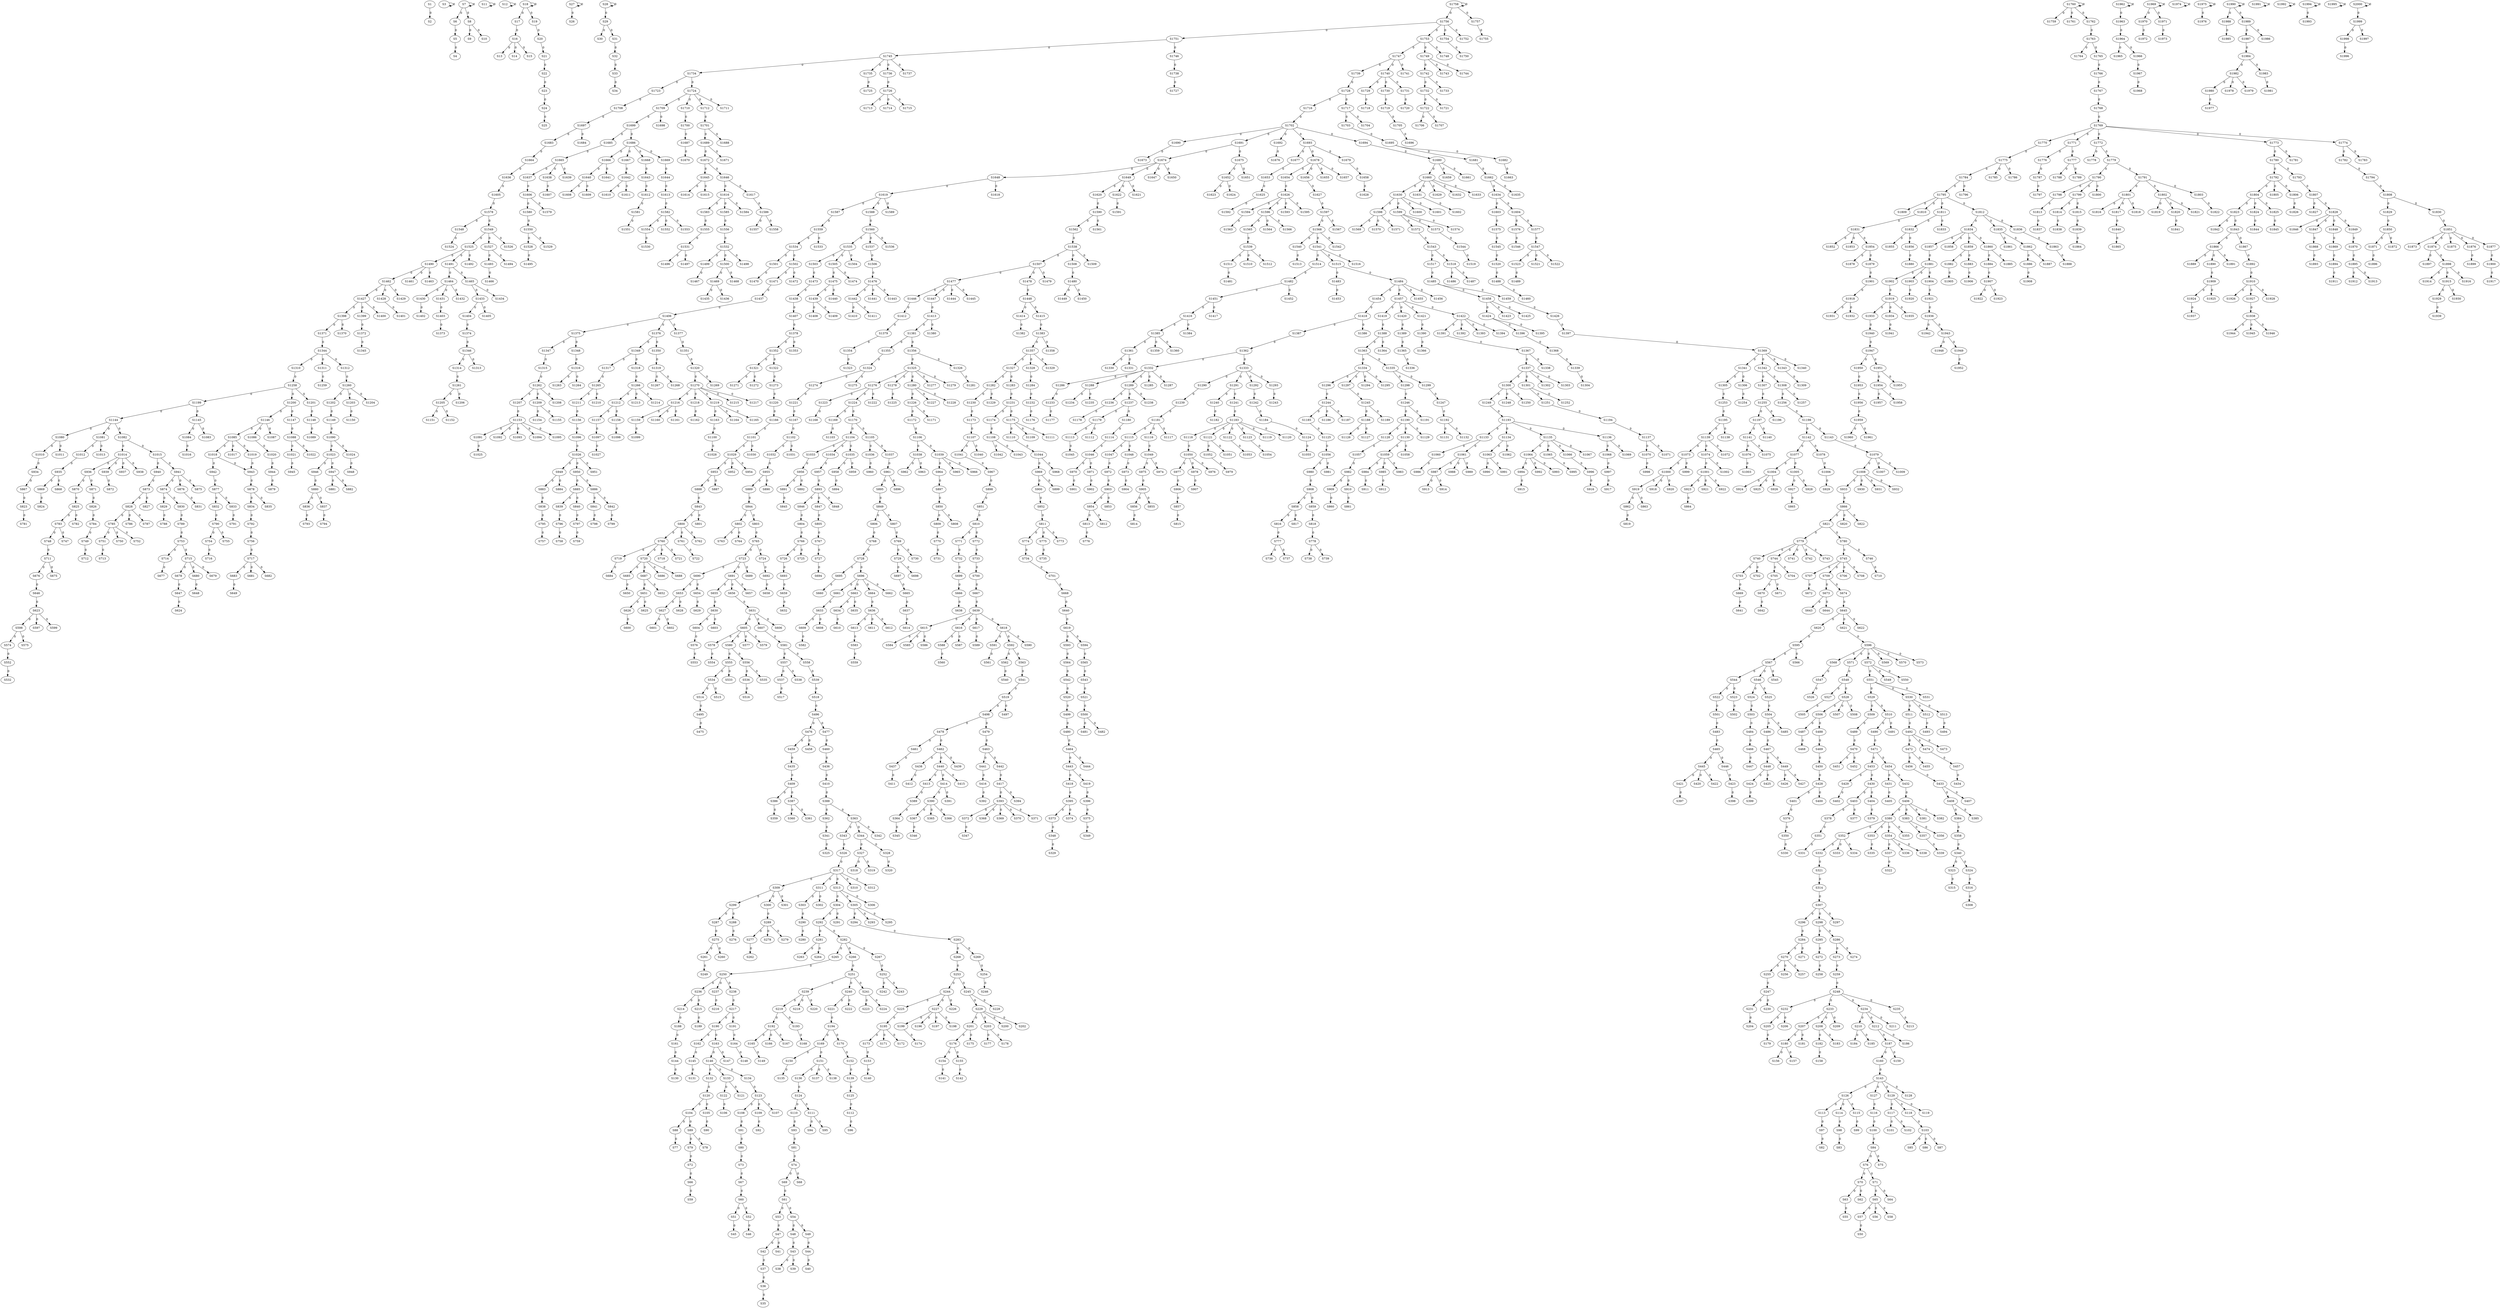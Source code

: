strict digraph {
	S1 -> S2 [ label = 0 ];
	S3 -> S3 [ label = 0 ];
	S5 -> S4 [ label = 0 ];
	S6 -> S5 [ label = 0 ];
	S7 -> S6 [ label = 0 ];
	S7 -> S7 [ label = 0 ];
	S7 -> S8 [ label = 0 ];
	S8 -> S9 [ label = 0 ];
	S8 -> S10 [ label = 0 ];
	S11 -> S11 [ label = 0 ];
	S12 -> S12 [ label = 0 ];
	S16 -> S13 [ label = 0 ];
	S16 -> S14 [ label = 0 ];
	S16 -> S15 [ label = 0 ];
	S17 -> S16 [ label = 0 ];
	S18 -> S17 [ label = 0 ];
	S18 -> S18 [ label = 0 ];
	S18 -> S19 [ label = 0 ];
	S19 -> S20 [ label = 0 ];
	S20 -> S21 [ label = 0 ];
	S21 -> S22 [ label = 0 ];
	S22 -> S23 [ label = 0 ];
	S23 -> S24 [ label = 0 ];
	S24 -> S25 [ label = 0 ];
	S27 -> S26 [ label = 0 ];
	S27 -> S27 [ label = 0 ];
	S28 -> S28 [ label = 0 ];
	S28 -> S29 [ label = 0 ];
	S29 -> S30 [ label = 0 ];
	S29 -> S31 [ label = 0 ];
	S31 -> S32 [ label = 0 ];
	S32 -> S33 [ label = 0 ];
	S33 -> S34 [ label = 0 ];
	S36 -> S35 [ label = 0 ];
	S37 -> S36 [ label = 0 ];
	S42 -> S37 [ label = 0 ];
	S43 -> S38 [ label = 0 ];
	S43 -> S39 [ label = 0 ];
	S44 -> S40 [ label = 0 ];
	S47 -> S41 [ label = 0 ];
	S47 -> S42 [ label = 0 ];
	S48 -> S43 [ label = 0 ];
	S49 -> S44 [ label = 0 ];
	S51 -> S45 [ label = 0 ];
	S52 -> S46 [ label = 0 ];
	S53 -> S47 [ label = 0 ];
	S54 -> S48 [ label = 0 ];
	S54 -> S49 [ label = 0 ];
	S57 -> S50 [ label = 0 ];
	S60 -> S51 [ label = 0 ];
	S60 -> S52 [ label = 0 ];
	S61 -> S53 [ label = 0 ];
	S61 -> S54 [ label = 0 ];
	S63 -> S55 [ label = 0 ];
	S65 -> S56 [ label = 0 ];
	S65 -> S57 [ label = 0 ];
	S65 -> S58 [ label = 0 ];
	S66 -> S59 [ label = 0 ];
	S67 -> S60 [ label = 0 ];
	S69 -> S61 [ label = 0 ];
	S70 -> S62 [ label = 0 ];
	S70 -> S63 [ label = 0 ];
	S71 -> S64 [ label = 0 ];
	S71 -> S65 [ label = 0 ];
	S72 -> S66 [ label = 0 ];
	S73 -> S67 [ label = 0 ];
	S74 -> S68 [ label = 0 ];
	S74 -> S69 [ label = 0 ];
	S76 -> S70 [ label = 0 ];
	S76 -> S71 [ label = 0 ];
	S79 -> S72 [ label = 0 ];
	S80 -> S73 [ label = 0 ];
	S81 -> S74 [ label = 0 ];
	S84 -> S75 [ label = 0 ];
	S84 -> S76 [ label = 0 ];
	S88 -> S77 [ label = 0 ];
	S89 -> S78 [ label = 0 ];
	S89 -> S79 [ label = 0 ];
	S91 -> S80 [ label = 0 ];
	S93 -> S81 [ label = 0 ];
	S97 -> S82 [ label = 0 ];
	S98 -> S83 [ label = 0 ];
	S100 -> S84 [ label = 0 ];
	S103 -> S85 [ label = 0 ];
	S103 -> S86 [ label = 0 ];
	S103 -> S87 [ label = 0 ];
	S104 -> S88 [ label = 0 ];
	S104 -> S89 [ label = 0 ];
	S105 -> S90 [ label = 0 ];
	S108 -> S91 [ label = 0 ];
	S109 -> S92 [ label = 0 ];
	S110 -> S93 [ label = 0 ];
	S111 -> S94 [ label = 0 ];
	S111 -> S95 [ label = 0 ];
	S112 -> S96 [ label = 0 ];
	S113 -> S97 [ label = 0 ];
	S114 -> S98 [ label = 0 ];
	S115 -> S99 [ label = 0 ];
	S116 -> S100 [ label = 0 ];
	S117 -> S101 [ label = 0 ];
	S117 -> S102 [ label = 0 ];
	S118 -> S103 [ label = 0 ];
	S120 -> S104 [ label = 0 ];
	S120 -> S105 [ label = 0 ];
	S122 -> S106 [ label = 0 ];
	S123 -> S107 [ label = 0 ];
	S123 -> S108 [ label = 0 ];
	S123 -> S109 [ label = 0 ];
	S124 -> S110 [ label = 0 ];
	S124 -> S111 [ label = 0 ];
	S125 -> S112 [ label = 0 ];
	S126 -> S113 [ label = 0 ];
	S126 -> S114 [ label = 0 ];
	S126 -> S115 [ label = 0 ];
	S127 -> S116 [ label = 0 ];
	S129 -> S117 [ label = 0 ];
	S129 -> S118 [ label = 0 ];
	S129 -> S119 [ label = 0 ];
	S132 -> S120 [ label = 0 ];
	S133 -> S121 [ label = 0 ];
	S133 -> S122 [ label = 0 ];
	S134 -> S123 [ label = 0 ];
	S136 -> S124 [ label = 0 ];
	S139 -> S125 [ label = 0 ];
	S143 -> S126 [ label = 0 ];
	S143 -> S127 [ label = 0 ];
	S143 -> S128 [ label = 0 ];
	S143 -> S129 [ label = 0 ];
	S144 -> S130 [ label = 0 ];
	S145 -> S131 [ label = 0 ];
	S146 -> S132 [ label = 0 ];
	S146 -> S133 [ label = 0 ];
	S146 -> S134 [ label = 0 ];
	S150 -> S135 [ label = 0 ];
	S151 -> S136 [ label = 0 ];
	S151 -> S137 [ label = 0 ];
	S151 -> S138 [ label = 0 ];
	S152 -> S139 [ label = 0 ];
	S153 -> S140 [ label = 0 ];
	S154 -> S141 [ label = 0 ];
	S155 -> S142 [ label = 0 ];
	S160 -> S143 [ label = 0 ];
	S161 -> S144 [ label = 0 ];
	S162 -> S145 [ label = 0 ];
	S163 -> S146 [ label = 0 ];
	S163 -> S147 [ label = 0 ];
	S164 -> S148 [ label = 0 ];
	S165 -> S149 [ label = 0 ];
	S169 -> S150 [ label = 0 ];
	S169 -> S151 [ label = 0 ];
	S170 -> S152 [ label = 0 ];
	S173 -> S153 [ label = 0 ];
	S176 -> S154 [ label = 0 ];
	S176 -> S155 [ label = 0 ];
	S180 -> S156 [ label = 0 ];
	S180 -> S157 [ label = 0 ];
	S182 -> S158 [ label = 0 ];
	S187 -> S159 [ label = 0 ];
	S187 -> S160 [ label = 0 ];
	S188 -> S161 [ label = 0 ];
	S190 -> S162 [ label = 0 ];
	S190 -> S163 [ label = 0 ];
	S191 -> S164 [ label = 0 ];
	S192 -> S165 [ label = 0 ];
	S192 -> S166 [ label = 0 ];
	S192 -> S167 [ label = 0 ];
	S193 -> S168 [ label = 0 ];
	S194 -> S169 [ label = 0 ];
	S194 -> S170 [ label = 0 ];
	S195 -> S171 [ label = 0 ];
	S195 -> S172 [ label = 0 ];
	S195 -> S173 [ label = 0 ];
	S199 -> S174 [ label = 0 ];
	S201 -> S175 [ label = 0 ];
	S201 -> S176 [ label = 0 ];
	S203 -> S177 [ label = 0 ];
	S203 -> S178 [ label = 0 ];
	S205 -> S179 [ label = 0 ];
	S207 -> S180 [ label = 0 ];
	S207 -> S181 [ label = 0 ];
	S208 -> S182 [ label = 0 ];
	S208 -> S183 [ label = 0 ];
	S210 -> S184 [ label = 0 ];
	S210 -> S185 [ label = 0 ];
	S212 -> S186 [ label = 0 ];
	S212 -> S187 [ label = 0 ];
	S214 -> S188 [ label = 0 ];
	S215 -> S189 [ label = 0 ];
	S217 -> S190 [ label = 0 ];
	S217 -> S191 [ label = 0 ];
	S219 -> S192 [ label = 0 ];
	S219 -> S193 [ label = 0 ];
	S221 -> S194 [ label = 0 ];
	S225 -> S195 [ label = 0 ];
	S227 -> S196 [ label = 0 ];
	S227 -> S197 [ label = 0 ];
	S227 -> S198 [ label = 0 ];
	S227 -> S199 [ label = 0 ];
	S229 -> S200 [ label = 0 ];
	S229 -> S201 [ label = 0 ];
	S229 -> S202 [ label = 0 ];
	S229 -> S203 [ label = 0 ];
	S231 -> S204 [ label = 0 ];
	S232 -> S205 [ label = 0 ];
	S232 -> S206 [ label = 0 ];
	S233 -> S207 [ label = 0 ];
	S233 -> S208 [ label = 0 ];
	S233 -> S209 [ label = 0 ];
	S234 -> S210 [ label = 0 ];
	S234 -> S211 [ label = 0 ];
	S234 -> S212 [ label = 0 ];
	S235 -> S213 [ label = 0 ];
	S236 -> S214 [ label = 0 ];
	S236 -> S215 [ label = 0 ];
	S237 -> S216 [ label = 0 ];
	S238 -> S217 [ label = 0 ];
	S239 -> S218 [ label = 0 ];
	S239 -> S219 [ label = 0 ];
	S239 -> S220 [ label = 0 ];
	S240 -> S221 [ label = 0 ];
	S240 -> S222 [ label = 0 ];
	S241 -> S223 [ label = 0 ];
	S241 -> S224 [ label = 0 ];
	S244 -> S225 [ label = 0 ];
	S244 -> S226 [ label = 0 ];
	S244 -> S227 [ label = 0 ];
	S245 -> S228 [ label = 0 ];
	S245 -> S229 [ label = 0 ];
	S247 -> S230 [ label = 0 ];
	S247 -> S231 [ label = 0 ];
	S248 -> S232 [ label = 0 ];
	S248 -> S233 [ label = 0 ];
	S248 -> S234 [ label = 0 ];
	S248 -> S235 [ label = 0 ];
	S250 -> S236 [ label = 0 ];
	S250 -> S237 [ label = 0 ];
	S250 -> S238 [ label = 0 ];
	S251 -> S239 [ label = 0 ];
	S251 -> S240 [ label = 0 ];
	S251 -> S241 [ label = 0 ];
	S252 -> S242 [ label = 0 ];
	S252 -> S243 [ label = 0 ];
	S253 -> S244 [ label = 0 ];
	S253 -> S245 [ label = 0 ];
	S254 -> S246 [ label = 0 ];
	S255 -> S247 [ label = 0 ];
	S259 -> S248 [ label = 0 ];
	S261 -> S249 [ label = 0 ];
	S265 -> S250 [ label = 0 ];
	S266 -> S251 [ label = 0 ];
	S267 -> S252 [ label = 0 ];
	S268 -> S253 [ label = 0 ];
	S269 -> S254 [ label = 0 ];
	S270 -> S255 [ label = 0 ];
	S270 -> S256 [ label = 0 ];
	S270 -> S257 [ label = 0 ];
	S272 -> S258 [ label = 0 ];
	S273 -> S259 [ label = 0 ];
	S275 -> S260 [ label = 0 ];
	S275 -> S261 [ label = 0 ];
	S277 -> S262 [ label = 0 ];
	S281 -> S263 [ label = 0 ];
	S281 -> S264 [ label = 0 ];
	S282 -> S265 [ label = 0 ];
	S282 -> S266 [ label = 0 ];
	S282 -> S267 [ label = 0 ];
	S283 -> S268 [ label = 0 ];
	S283 -> S269 [ label = 0 ];
	S284 -> S270 [ label = 0 ];
	S284 -> S271 [ label = 0 ];
	S285 -> S272 [ label = 0 ];
	S286 -> S273 [ label = 0 ];
	S286 -> S274 [ label = 0 ];
	S287 -> S275 [ label = 0 ];
	S288 -> S276 [ label = 0 ];
	S289 -> S277 [ label = 0 ];
	S289 -> S278 [ label = 0 ];
	S289 -> S279 [ label = 0 ];
	S290 -> S280 [ label = 0 ];
	S292 -> S281 [ label = 0 ];
	S292 -> S282 [ label = 0 ];
	S294 -> S283 [ label = 0 ];
	S296 -> S284 [ label = 0 ];
	S298 -> S285 [ label = 0 ];
	S298 -> S286 [ label = 0 ];
	S299 -> S287 [ label = 0 ];
	S299 -> S288 [ label = 0 ];
	S300 -> S289 [ label = 0 ];
	S303 -> S290 [ label = 0 ];
	S304 -> S291 [ label = 0 ];
	S304 -> S292 [ label = 0 ];
	S305 -> S293 [ label = 0 ];
	S305 -> S294 [ label = 0 ];
	S305 -> S295 [ label = 0 ];
	S307 -> S296 [ label = 0 ];
	S307 -> S297 [ label = 0 ];
	S307 -> S298 [ label = 0 ];
	S309 -> S299 [ label = 0 ];
	S309 -> S300 [ label = 0 ];
	S309 -> S301 [ label = 0 ];
	S311 -> S302 [ label = 0 ];
	S311 -> S303 [ label = 0 ];
	S313 -> S304 [ label = 0 ];
	S313 -> S305 [ label = 0 ];
	S313 -> S306 [ label = 0 ];
	S314 -> S307 [ label = 0 ];
	S316 -> S308 [ label = 0 ];
	S317 -> S309 [ label = 0 ];
	S317 -> S310 [ label = 0 ];
	S317 -> S311 [ label = 0 ];
	S317 -> S312 [ label = 0 ];
	S317 -> S313 [ label = 0 ];
	S321 -> S314 [ label = 0 ];
	S323 -> S315 [ label = 0 ];
	S324 -> S316 [ label = 0 ];
	S326 -> S317 [ label = 0 ];
	S327 -> S318 [ label = 0 ];
	S327 -> S319 [ label = 0 ];
	S328 -> S320 [ label = 0 ];
	S332 -> S321 [ label = 0 ];
	S337 -> S322 [ label = 0 ];
	S340 -> S323 [ label = 0 ];
	S340 -> S324 [ label = 0 ];
	S341 -> S325 [ label = 0 ];
	S343 -> S326 [ label = 0 ];
	S344 -> S327 [ label = 0 ];
	S344 -> S328 [ label = 0 ];
	S348 -> S329 [ label = 0 ];
	S350 -> S330 [ label = 0 ];
	S351 -> S331 [ label = 0 ];
	S352 -> S332 [ label = 0 ];
	S352 -> S333 [ label = 0 ];
	S352 -> S334 [ label = 0 ];
	S353 -> S335 [ label = 0 ];
	S354 -> S336 [ label = 0 ];
	S354 -> S337 [ label = 0 ];
	S354 -> S338 [ label = 0 ];
	S357 -> S339 [ label = 0 ];
	S358 -> S340 [ label = 0 ];
	S362 -> S341 [ label = 0 ];
	S363 -> S342 [ label = 0 ];
	S363 -> S343 [ label = 0 ];
	S363 -> S344 [ label = 0 ];
	S364 -> S345 [ label = 0 ];
	S367 -> S346 [ label = 0 ];
	S372 -> S347 [ label = 0 ];
	S373 -> S348 [ label = 0 ];
	S375 -> S349 [ label = 0 ];
	S376 -> S350 [ label = 0 ];
	S378 -> S351 [ label = 0 ];
	S380 -> S352 [ label = 0 ];
	S380 -> S353 [ label = 0 ];
	S380 -> S354 [ label = 0 ];
	S380 -> S355 [ label = 0 ];
	S383 -> S356 [ label = 0 ];
	S383 -> S357 [ label = 0 ];
	S384 -> S358 [ label = 0 ];
	S386 -> S359 [ label = 0 ];
	S387 -> S360 [ label = 0 ];
	S387 -> S361 [ label = 0 ];
	S388 -> S362 [ label = 0 ];
	S388 -> S363 [ label = 0 ];
	S389 -> S364 [ label = 0 ];
	S390 -> S365 [ label = 0 ];
	S390 -> S366 [ label = 0 ];
	S390 -> S367 [ label = 0 ];
	S393 -> S368 [ label = 0 ];
	S393 -> S369 [ label = 0 ];
	S393 -> S370 [ label = 0 ];
	S393 -> S371 [ label = 0 ];
	S393 -> S372 [ label = 0 ];
	S395 -> S373 [ label = 0 ];
	S395 -> S374 [ label = 0 ];
	S396 -> S375 [ label = 0 ];
	S401 -> S376 [ label = 0 ];
	S403 -> S377 [ label = 0 ];
	S403 -> S378 [ label = 0 ];
	S404 -> S379 [ label = 0 ];
	S406 -> S380 [ label = 0 ];
	S406 -> S381 [ label = 0 ];
	S406 -> S382 [ label = 0 ];
	S406 -> S383 [ label = 0 ];
	S408 -> S384 [ label = 0 ];
	S408 -> S385 [ label = 0 ];
	S409 -> S386 [ label = 0 ];
	S409 -> S387 [ label = 0 ];
	S410 -> S388 [ label = 0 ];
	S413 -> S389 [ label = 0 ];
	S414 -> S390 [ label = 0 ];
	S414 -> S391 [ label = 0 ];
	S416 -> S392 [ label = 0 ];
	S417 -> S393 [ label = 0 ];
	S417 -> S394 [ label = 0 ];
	S418 -> S395 [ label = 0 ];
	S419 -> S396 [ label = 0 ];
	S421 -> S397 [ label = 0 ];
	S423 -> S398 [ label = 0 ];
	S424 -> S399 [ label = 0 ];
	S428 -> S400 [ label = 0 ];
	S428 -> S401 [ label = 0 ];
	S429 -> S402 [ label = 0 ];
	S430 -> S403 [ label = 0 ];
	S430 -> S404 [ label = 0 ];
	S431 -> S405 [ label = 0 ];
	S432 -> S406 [ label = 0 ];
	S433 -> S407 [ label = 0 ];
	S433 -> S408 [ label = 0 ];
	S435 -> S409 [ label = 0 ];
	S436 -> S410 [ label = 0 ];
	S437 -> S411 [ label = 0 ];
	S438 -> S412 [ label = 0 ];
	S440 -> S413 [ label = 0 ];
	S440 -> S414 [ label = 0 ];
	S440 -> S415 [ label = 0 ];
	S441 -> S416 [ label = 0 ];
	S442 -> S417 [ label = 0 ];
	S443 -> S418 [ label = 0 ];
	S443 -> S419 [ label = 0 ];
	S445 -> S420 [ label = 0 ];
	S445 -> S421 [ label = 0 ];
	S445 -> S422 [ label = 0 ];
	S446 -> S423 [ label = 0 ];
	S448 -> S424 [ label = 0 ];
	S448 -> S425 [ label = 0 ];
	S449 -> S426 [ label = 0 ];
	S449 -> S427 [ label = 0 ];
	S450 -> S428 [ label = 0 ];
	S453 -> S429 [ label = 0 ];
	S453 -> S430 [ label = 0 ];
	S454 -> S431 [ label = 0 ];
	S454 -> S432 [ label = 0 ];
	S456 -> S433 [ label = 0 ];
	S457 -> S434 [ label = 0 ];
	S459 -> S435 [ label = 0 ];
	S460 -> S436 [ label = 0 ];
	S461 -> S437 [ label = 0 ];
	S462 -> S438 [ label = 0 ];
	S462 -> S439 [ label = 0 ];
	S462 -> S440 [ label = 0 ];
	S463 -> S441 [ label = 0 ];
	S463 -> S442 [ label = 0 ];
	S464 -> S443 [ label = 0 ];
	S464 -> S444 [ label = 0 ];
	S465 -> S445 [ label = 0 ];
	S465 -> S446 [ label = 0 ];
	S466 -> S447 [ label = 0 ];
	S467 -> S448 [ label = 0 ];
	S467 -> S449 [ label = 0 ];
	S469 -> S450 [ label = 0 ];
	S470 -> S451 [ label = 0 ];
	S470 -> S452 [ label = 0 ];
	S471 -> S453 [ label = 0 ];
	S471 -> S454 [ label = 0 ];
	S472 -> S455 [ label = 0 ];
	S472 -> S456 [ label = 0 ];
	S474 -> S457 [ label = 0 ];
	S476 -> S458 [ label = 0 ];
	S476 -> S459 [ label = 0 ];
	S477 -> S460 [ label = 0 ];
	S478 -> S461 [ label = 0 ];
	S478 -> S462 [ label = 0 ];
	S479 -> S463 [ label = 0 ];
	S480 -> S464 [ label = 0 ];
	S483 -> S465 [ label = 0 ];
	S484 -> S466 [ label = 0 ];
	S486 -> S467 [ label = 0 ];
	S487 -> S468 [ label = 0 ];
	S488 -> S469 [ label = 0 ];
	S489 -> S470 [ label = 0 ];
	S490 -> S471 [ label = 0 ];
	S492 -> S472 [ label = 0 ];
	S492 -> S473 [ label = 0 ];
	S492 -> S474 [ label = 0 ];
	S495 -> S475 [ label = 0 ];
	S496 -> S476 [ label = 0 ];
	S496 -> S477 [ label = 0 ];
	S498 -> S478 [ label = 0 ];
	S498 -> S479 [ label = 0 ];
	S499 -> S480 [ label = 0 ];
	S500 -> S481 [ label = 0 ];
	S500 -> S482 [ label = 0 ];
	S501 -> S483 [ label = 0 ];
	S503 -> S484 [ label = 0 ];
	S504 -> S485 [ label = 0 ];
	S504 -> S486 [ label = 0 ];
	S506 -> S487 [ label = 0 ];
	S506 -> S488 [ label = 0 ];
	S509 -> S489 [ label = 0 ];
	S510 -> S490 [ label = 0 ];
	S510 -> S491 [ label = 0 ];
	S511 -> S492 [ label = 0 ];
	S512 -> S493 [ label = 0 ];
	S513 -> S494 [ label = 0 ];
	S514 -> S495 [ label = 0 ];
	S518 -> S496 [ label = 0 ];
	S519 -> S497 [ label = 0 ];
	S519 -> S498 [ label = 0 ];
	S520 -> S499 [ label = 0 ];
	S521 -> S500 [ label = 0 ];
	S522 -> S501 [ label = 0 ];
	S523 -> S502 [ label = 0 ];
	S524 -> S503 [ label = 0 ];
	S525 -> S504 [ label = 0 ];
	S527 -> S505 [ label = 0 ];
	S528 -> S506 [ label = 0 ];
	S528 -> S507 [ label = 0 ];
	S528 -> S508 [ label = 0 ];
	S529 -> S509 [ label = 0 ];
	S529 -> S510 [ label = 0 ];
	S530 -> S511 [ label = 0 ];
	S530 -> S512 [ label = 0 ];
	S530 -> S513 [ label = 0 ];
	S534 -> S514 [ label = 0 ];
	S534 -> S515 [ label = 0 ];
	S536 -> S516 [ label = 0 ];
	S537 -> S517 [ label = 0 ];
	S539 -> S518 [ label = 0 ];
	S541 -> S519 [ label = 0 ];
	S542 -> S520 [ label = 0 ];
	S543 -> S521 [ label = 0 ];
	S544 -> S522 [ label = 0 ];
	S544 -> S523 [ label = 0 ];
	S546 -> S524 [ label = 0 ];
	S546 -> S525 [ label = 0 ];
	S547 -> S526 [ label = 0 ];
	S548 -> S527 [ label = 0 ];
	S548 -> S528 [ label = 0 ];
	S551 -> S529 [ label = 0 ];
	S551 -> S530 [ label = 0 ];
	S551 -> S531 [ label = 0 ];
	S552 -> S532 [ label = 0 ];
	S555 -> S533 [ label = 0 ];
	S555 -> S534 [ label = 0 ];
	S556 -> S535 [ label = 0 ];
	S556 -> S536 [ label = 0 ];
	S557 -> S537 [ label = 0 ];
	S557 -> S538 [ label = 0 ];
	S558 -> S539 [ label = 0 ];
	S562 -> S540 [ label = 0 ];
	S563 -> S541 [ label = 0 ];
	S564 -> S542 [ label = 0 ];
	S565 -> S543 [ label = 0 ];
	S567 -> S544 [ label = 0 ];
	S567 -> S545 [ label = 0 ];
	S567 -> S546 [ label = 0 ];
	S568 -> S547 [ label = 0 ];
	S571 -> S548 [ label = 0 ];
	S572 -> S549 [ label = 0 ];
	S572 -> S550 [ label = 0 ];
	S572 -> S551 [ label = 0 ];
	S574 -> S552 [ label = 0 ];
	S576 -> S553 [ label = 0 ];
	S578 -> S554 [ label = 0 ];
	S580 -> S555 [ label = 0 ];
	S580 -> S556 [ label = 0 ];
	S581 -> S557 [ label = 0 ];
	S581 -> S558 [ label = 0 ];
	S583 -> S559 [ label = 0 ];
	S588 -> S560 [ label = 0 ];
	S591 -> S561 [ label = 0 ];
	S592 -> S562 [ label = 0 ];
	S592 -> S563 [ label = 0 ];
	S593 -> S564 [ label = 0 ];
	S594 -> S565 [ label = 0 ];
	S595 -> S566 [ label = 0 ];
	S595 -> S567 [ label = 0 ];
	S596 -> S568 [ label = 0 ];
	S596 -> S569 [ label = 0 ];
	S596 -> S570 [ label = 0 ];
	S596 -> S571 [ label = 0 ];
	S596 -> S572 [ label = 0 ];
	S596 -> S573 [ label = 0 ];
	S598 -> S574 [ label = 0 ];
	S598 -> S575 [ label = 0 ];
	S604 -> S576 [ label = 0 ];
	S605 -> S577 [ label = 0 ];
	S605 -> S578 [ label = 0 ];
	S605 -> S579 [ label = 0 ];
	S605 -> S580 [ label = 0 ];
	S607 -> S581 [ label = 0 ];
	S609 -> S582 [ label = 0 ];
	S613 -> S583 [ label = 0 ];
	S615 -> S584 [ label = 0 ];
	S615 -> S585 [ label = 0 ];
	S615 -> S586 [ label = 0 ];
	S616 -> S587 [ label = 0 ];
	S616 -> S588 [ label = 0 ];
	S617 -> S589 [ label = 0 ];
	S618 -> S590 [ label = 0 ];
	S618 -> S591 [ label = 0 ];
	S618 -> S592 [ label = 0 ];
	S619 -> S593 [ label = 0 ];
	S619 -> S594 [ label = 0 ];
	S620 -> S595 [ label = 0 ];
	S621 -> S596 [ label = 0 ];
	S623 -> S597 [ label = 0 ];
	S623 -> S598 [ label = 0 ];
	S623 -> S599 [ label = 0 ];
	S626 -> S600 [ label = 0 ];
	S627 -> S601 [ label = 0 ];
	S627 -> S602 [ label = 0 ];
	S630 -> S603 [ label = 0 ];
	S630 -> S604 [ label = 0 ];
	S631 -> S605 [ label = 0 ];
	S631 -> S606 [ label = 0 ];
	S631 -> S607 [ label = 0 ];
	S633 -> S608 [ label = 0 ];
	S633 -> S609 [ label = 0 ];
	S634 -> S610 [ label = 0 ];
	S636 -> S611 [ label = 0 ];
	S636 -> S612 [ label = 0 ];
	S636 -> S613 [ label = 0 ];
	S637 -> S614 [ label = 0 ];
	S639 -> S615 [ label = 0 ];
	S639 -> S616 [ label = 0 ];
	S639 -> S617 [ label = 0 ];
	S639 -> S618 [ label = 0 ];
	S640 -> S619 [ label = 0 ];
	S645 -> S620 [ label = 0 ];
	S645 -> S621 [ label = 0 ];
	S645 -> S622 [ label = 0 ];
	S646 -> S623 [ label = 0 ];
	S647 -> S624 [ label = 0 ];
	S651 -> S625 [ label = 0 ];
	S651 -> S626 [ label = 0 ];
	S653 -> S627 [ label = 0 ];
	S653 -> S628 [ label = 0 ];
	S654 -> S629 [ label = 0 ];
	S655 -> S630 [ label = 0 ];
	S656 -> S631 [ label = 0 ];
	S659 -> S632 [ label = 0 ];
	S661 -> S633 [ label = 0 ];
	S663 -> S634 [ label = 0 ];
	S663 -> S635 [ label = 0 ];
	S664 -> S636 [ label = 0 ];
	S665 -> S637 [ label = 0 ];
	S666 -> S638 [ label = 0 ];
	S667 -> S639 [ label = 0 ];
	S668 -> S640 [ label = 0 ];
	S669 -> S641 [ label = 0 ];
	S670 -> S642 [ label = 0 ];
	S673 -> S643 [ label = 0 ];
	S673 -> S644 [ label = 0 ];
	S674 -> S645 [ label = 0 ];
	S676 -> S646 [ label = 0 ];
	S678 -> S647 [ label = 0 ];
	S680 -> S648 [ label = 0 ];
	S683 -> S649 [ label = 0 ];
	S685 -> S650 [ label = 0 ];
	S687 -> S651 [ label = 0 ];
	S687 -> S652 [ label = 0 ];
	S690 -> S653 [ label = 0 ];
	S690 -> S654 [ label = 0 ];
	S691 -> S655 [ label = 0 ];
	S691 -> S656 [ label = 0 ];
	S691 -> S657 [ label = 0 ];
	S692 -> S658 [ label = 0 ];
	S693 -> S659 [ label = 0 ];
	S695 -> S660 [ label = 0 ];
	S696 -> S661 [ label = 0 ];
	S696 -> S662 [ label = 0 ];
	S696 -> S663 [ label = 0 ];
	S696 -> S664 [ label = 0 ];
	S697 -> S665 [ label = 0 ];
	S699 -> S666 [ label = 0 ];
	S700 -> S667 [ label = 0 ];
	S701 -> S668 [ label = 0 ];
	S703 -> S669 [ label = 0 ];
	S705 -> S670 [ label = 0 ];
	S705 -> S671 [ label = 0 ];
	S707 -> S672 [ label = 0 ];
	S709 -> S673 [ label = 0 ];
	S709 -> S674 [ label = 0 ];
	S711 -> S675 [ label = 0 ];
	S711 -> S676 [ label = 0 ];
	S714 -> S677 [ label = 0 ];
	S715 -> S678 [ label = 0 ];
	S715 -> S679 [ label = 0 ];
	S715 -> S680 [ label = 0 ];
	S717 -> S681 [ label = 0 ];
	S717 -> S682 [ label = 0 ];
	S717 -> S683 [ label = 0 ];
	S719 -> S684 [ label = 0 ];
	S720 -> S685 [ label = 0 ];
	S720 -> S686 [ label = 0 ];
	S720 -> S687 [ label = 0 ];
	S720 -> S688 [ label = 0 ];
	S723 -> S689 [ label = 0 ];
	S723 -> S690 [ label = 0 ];
	S723 -> S691 [ label = 0 ];
	S724 -> S692 [ label = 0 ];
	S726 -> S693 [ label = 0 ];
	S727 -> S694 [ label = 0 ];
	S728 -> S695 [ label = 0 ];
	S728 -> S696 [ label = 0 ];
	S729 -> S697 [ label = 0 ];
	S729 -> S698 [ label = 0 ];
	S732 -> S699 [ label = 0 ];
	S733 -> S700 [ label = 0 ];
	S734 -> S701 [ label = 0 ];
	S740 -> S702 [ label = 0 ];
	S740 -> S703 [ label = 0 ];
	S744 -> S704 [ label = 0 ];
	S744 -> S705 [ label = 0 ];
	S745 -> S706 [ label = 0 ];
	S745 -> S707 [ label = 0 ];
	S745 -> S708 [ label = 0 ];
	S745 -> S709 [ label = 0 ];
	S746 -> S710 [ label = 0 ];
	S748 -> S711 [ label = 0 ];
	S749 -> S712 [ label = 0 ];
	S751 -> S713 [ label = 0 ];
	S753 -> S714 [ label = 0 ];
	S753 -> S715 [ label = 0 ];
	S754 -> S716 [ label = 0 ];
	S756 -> S717 [ label = 0 ];
	S760 -> S718 [ label = 0 ];
	S760 -> S719 [ label = 0 ];
	S760 -> S720 [ label = 0 ];
	S760 -> S721 [ label = 0 ];
	S761 -> S722 [ label = 0 ];
	S765 -> S723 [ label = 0 ];
	S765 -> S724 [ label = 0 ];
	S766 -> S725 [ label = 0 ];
	S766 -> S726 [ label = 0 ];
	S767 -> S727 [ label = 0 ];
	S768 -> S728 [ label = 0 ];
	S769 -> S729 [ label = 0 ];
	S769 -> S730 [ label = 0 ];
	S770 -> S731 [ label = 0 ];
	S771 -> S732 [ label = 0 ];
	S772 -> S733 [ label = 0 ];
	S774 -> S734 [ label = 0 ];
	S775 -> S735 [ label = 0 ];
	S777 -> S736 [ label = 0 ];
	S777 -> S737 [ label = 0 ];
	S778 -> S738 [ label = 0 ];
	S778 -> S739 [ label = 0 ];
	S779 -> S740 [ label = 0 ];
	S779 -> S741 [ label = 0 ];
	S779 -> S742 [ label = 0 ];
	S779 -> S743 [ label = 0 ];
	S779 -> S744 [ label = 0 ];
	S780 -> S745 [ label = 0 ];
	S780 -> S746 [ label = 0 ];
	S783 -> S747 [ label = 0 ];
	S783 -> S748 [ label = 0 ];
	S784 -> S749 [ label = 0 ];
	S785 -> S750 [ label = 0 ];
	S785 -> S751 [ label = 0 ];
	S785 -> S752 [ label = 0 ];
	S789 -> S753 [ label = 0 ];
	S790 -> S754 [ label = 0 ];
	S790 -> S755 [ label = 0 ];
	S792 -> S756 [ label = 0 ];
	S795 -> S757 [ label = 0 ];
	S796 -> S758 [ label = 0 ];
	S797 -> S759 [ label = 0 ];
	S800 -> S760 [ label = 0 ];
	S800 -> S761 [ label = 0 ];
	S800 -> S762 [ label = 0 ];
	S802 -> S763 [ label = 0 ];
	S802 -> S764 [ label = 0 ];
	S803 -> S765 [ label = 0 ];
	S804 -> S766 [ label = 0 ];
	S805 -> S767 [ label = 0 ];
	S806 -> S768 [ label = 0 ];
	S807 -> S769 [ label = 0 ];
	S809 -> S770 [ label = 0 ];
	S810 -> S771 [ label = 0 ];
	S810 -> S772 [ label = 0 ];
	S811 -> S773 [ label = 0 ];
	S811 -> S774 [ label = 0 ];
	S811 -> S775 [ label = 0 ];
	S813 -> S776 [ label = 0 ];
	S816 -> S777 [ label = 0 ];
	S818 -> S778 [ label = 0 ];
	S821 -> S779 [ label = 0 ];
	S821 -> S780 [ label = 0 ];
	S823 -> S781 [ label = 0 ];
	S825 -> S782 [ label = 0 ];
	S825 -> S783 [ label = 0 ];
	S826 -> S784 [ label = 0 ];
	S828 -> S785 [ label = 0 ];
	S828 -> S786 [ label = 0 ];
	S828 -> S787 [ label = 0 ];
	S829 -> S788 [ label = 0 ];
	S830 -> S789 [ label = 0 ];
	S832 -> S790 [ label = 0 ];
	S833 -> S791 [ label = 0 ];
	S834 -> S792 [ label = 0 ];
	S836 -> S793 [ label = 0 ];
	S837 -> S794 [ label = 0 ];
	S838 -> S795 [ label = 0 ];
	S839 -> S796 [ label = 0 ];
	S840 -> S797 [ label = 0 ];
	S841 -> S798 [ label = 0 ];
	S842 -> S799 [ label = 0 ];
	S843 -> S800 [ label = 0 ];
	S843 -> S801 [ label = 0 ];
	S844 -> S802 [ label = 0 ];
	S844 -> S803 [ label = 0 ];
	S846 -> S804 [ label = 0 ];
	S847 -> S805 [ label = 0 ];
	S849 -> S806 [ label = 0 ];
	S849 -> S807 [ label = 0 ];
	S850 -> S808 [ label = 0 ];
	S850 -> S809 [ label = 0 ];
	S851 -> S810 [ label = 0 ];
	S852 -> S811 [ label = 0 ];
	S854 -> S812 [ label = 0 ];
	S854 -> S813 [ label = 0 ];
	S856 -> S814 [ label = 0 ];
	S857 -> S815 [ label = 0 ];
	S858 -> S816 [ label = 0 ];
	S858 -> S817 [ label = 0 ];
	S859 -> S818 [ label = 0 ];
	S862 -> S819 [ label = 0 ];
	S866 -> S820 [ label = 0 ];
	S866 -> S821 [ label = 0 ];
	S866 -> S822 [ label = 0 ];
	S867 -> S823 [ label = 0 ];
	S869 -> S824 [ label = 0 ];
	S870 -> S825 [ label = 0 ];
	S871 -> S826 [ label = 0 ];
	S873 -> S827 [ label = 0 ];
	S873 -> S828 [ label = 0 ];
	S874 -> S829 [ label = 0 ];
	S874 -> S830 [ label = 0 ];
	S876 -> S831 [ label = 0 ];
	S877 -> S832 [ label = 0 ];
	S877 -> S833 [ label = 0 ];
	S878 -> S834 [ label = 0 ];
	S878 -> S835 [ label = 0 ];
	S880 -> S836 [ label = 0 ];
	S880 -> S837 [ label = 0 ];
	S883 -> S838 [ label = 0 ];
	S885 -> S839 [ label = 0 ];
	S885 -> S840 [ label = 0 ];
	S886 -> S841 [ label = 0 ];
	S886 -> S842 [ label = 0 ];
	S888 -> S843 [ label = 0 ];
	S889 -> S844 [ label = 0 ];
	S891 -> S845 [ label = 0 ];
	S893 -> S846 [ label = 0 ];
	S893 -> S847 [ label = 0 ];
	S893 -> S848 [ label = 0 ];
	S895 -> S849 [ label = 0 ];
	S897 -> S850 [ label = 0 ];
	S898 -> S851 [ label = 0 ];
	S900 -> S852 [ label = 0 ];
	S903 -> S853 [ label = 0 ];
	S903 -> S854 [ label = 0 ];
	S905 -> S855 [ label = 0 ];
	S905 -> S856 [ label = 0 ];
	S906 -> S857 [ label = 0 ];
	S908 -> S858 [ label = 0 ];
	S908 -> S859 [ label = 0 ];
	S909 -> S860 [ label = 0 ];
	S910 -> S861 [ label = 0 ];
	S919 -> S862 [ label = 0 ];
	S919 -> S863 [ label = 0 ];
	S923 -> S864 [ label = 0 ];
	S927 -> S865 [ label = 0 ];
	S933 -> S866 [ label = 0 ];
	S934 -> S867 [ label = 0 ];
	S935 -> S868 [ label = 0 ];
	S935 -> S869 [ label = 0 ];
	S936 -> S870 [ label = 0 ];
	S936 -> S871 [ label = 0 ];
	S939 -> S872 [ label = 0 ];
	S940 -> S873 [ label = 0 ];
	S941 -> S874 [ label = 0 ];
	S941 -> S875 [ label = 0 ];
	S941 -> S876 [ label = 0 ];
	S942 -> S877 [ label = 0 ];
	S943 -> S878 [ label = 0 ];
	S944 -> S879 [ label = 0 ];
	S946 -> S880 [ label = 0 ];
	S947 -> S881 [ label = 0 ];
	S947 -> S882 [ label = 0 ];
	S949 -> S883 [ label = 0 ];
	S949 -> S884 [ label = 0 ];
	S950 -> S885 [ label = 0 ];
	S950 -> S886 [ label = 0 ];
	S953 -> S887 [ label = 0 ];
	S953 -> S888 [ label = 0 ];
	S955 -> S889 [ label = 0 ];
	S955 -> S890 [ label = 0 ];
	S956 -> S891 [ label = 0 ];
	S956 -> S892 [ label = 0 ];
	S957 -> S893 [ label = 0 ];
	S958 -> S894 [ label = 0 ];
	S961 -> S895 [ label = 0 ];
	S961 -> S896 [ label = 0 ];
	S964 -> S897 [ label = 0 ];
	S967 -> S898 [ label = 0 ];
	S969 -> S899 [ label = 0 ];
	S969 -> S900 [ label = 0 ];
	S970 -> S901 [ label = 0 ];
	S971 -> S902 [ label = 0 ];
	S972 -> S903 [ label = 0 ];
	S973 -> S904 [ label = 0 ];
	S975 -> S905 [ label = 0 ];
	S977 -> S906 [ label = 0 ];
	S978 -> S907 [ label = 0 ];
	S980 -> S908 [ label = 0 ];
	S982 -> S909 [ label = 0 ];
	S982 -> S910 [ label = 0 ];
	S984 -> S911 [ label = 0 ];
	S985 -> S912 [ label = 0 ];
	S987 -> S913 [ label = 0 ];
	S987 -> S914 [ label = 0 ];
	S994 -> S915 [ label = 0 ];
	S996 -> S916 [ label = 0 ];
	S997 -> S917 [ label = 0 ];
	S1000 -> S918 [ label = 0 ];
	S1000 -> S919 [ label = 0 ];
	S1000 -> S920 [ label = 0 ];
	S1001 -> S921 [ label = 0 ];
	S1001 -> S922 [ label = 0 ];
	S1001 -> S923 [ label = 0 ];
	S1004 -> S924 [ label = 0 ];
	S1004 -> S925 [ label = 0 ];
	S1004 -> S926 [ label = 0 ];
	S1005 -> S927 [ label = 0 ];
	S1005 -> S928 [ label = 0 ];
	S1006 -> S929 [ label = 0 ];
	S1008 -> S930 [ label = 0 ];
	S1008 -> S931 [ label = 0 ];
	S1008 -> S932 [ label = 0 ];
	S1008 -> S933 [ label = 0 ];
	S1010 -> S934 [ label = 0 ];
	S1012 -> S935 [ label = 0 ];
	S1014 -> S936 [ label = 0 ];
	S1014 -> S937 [ label = 0 ];
	S1014 -> S938 [ label = 0 ];
	S1014 -> S939 [ label = 0 ];
	S1015 -> S940 [ label = 0 ];
	S1015 -> S941 [ label = 0 ];
	S1018 -> S942 [ label = 0 ];
	S1018 -> S943 [ label = 0 ];
	S1020 -> S944 [ label = 0 ];
	S1021 -> S945 [ label = 0 ];
	S1023 -> S946 [ label = 0 ];
	S1023 -> S947 [ label = 0 ];
	S1024 -> S948 [ label = 0 ];
	S1026 -> S949 [ label = 0 ];
	S1026 -> S950 [ label = 0 ];
	S1026 -> S951 [ label = 0 ];
	S1029 -> S952 [ label = 0 ];
	S1029 -> S953 [ label = 0 ];
	S1029 -> S954 [ label = 0 ];
	S1032 -> S955 [ label = 0 ];
	S1033 -> S956 [ label = 0 ];
	S1034 -> S957 [ label = 0 ];
	S1035 -> S958 [ label = 0 ];
	S1035 -> S959 [ label = 0 ];
	S1036 -> S960 [ label = 0 ];
	S1037 -> S961 [ label = 0 ];
	S1038 -> S962 [ label = 0 ];
	S1038 -> S963 [ label = 0 ];
	S1039 -> S964 [ label = 0 ];
	S1039 -> S965 [ label = 0 ];
	S1039 -> S966 [ label = 0 ];
	S1041 -> S967 [ label = 0 ];
	S1044 -> S968 [ label = 0 ];
	S1044 -> S969 [ label = 0 ];
	S1046 -> S970 [ label = 0 ];
	S1046 -> S971 [ label = 0 ];
	S1047 -> S972 [ label = 0 ];
	S1048 -> S973 [ label = 0 ];
	S1049 -> S974 [ label = 0 ];
	S1049 -> S975 [ label = 0 ];
	S1050 -> S976 [ label = 0 ];
	S1050 -> S977 [ label = 0 ];
	S1050 -> S978 [ label = 0 ];
	S1052 -> S979 [ label = 0 ];
	S1056 -> S980 [ label = 0 ];
	S1056 -> S981 [ label = 0 ];
	S1057 -> S982 [ label = 0 ];
	S1059 -> S983 [ label = 0 ];
	S1059 -> S984 [ label = 0 ];
	S1059 -> S985 [ label = 0 ];
	S1060 -> S986 [ label = 0 ];
	S1061 -> S987 [ label = 0 ];
	S1061 -> S988 [ label = 0 ];
	S1061 -> S989 [ label = 0 ];
	S1063 -> S990 [ label = 0 ];
	S1063 -> S991 [ label = 0 ];
	S1064 -> S992 [ label = 0 ];
	S1064 -> S993 [ label = 0 ];
	S1064 -> S994 [ label = 0 ];
	S1065 -> S995 [ label = 0 ];
	S1066 -> S996 [ label = 0 ];
	S1068 -> S997 [ label = 0 ];
	S1070 -> S998 [ label = 0 ];
	S1073 -> S999 [ label = 0 ];
	S1073 -> S1000 [ label = 0 ];
	S1074 -> S1001 [ label = 0 ];
	S1074 -> S1002 [ label = 0 ];
	S1076 -> S1003 [ label = 0 ];
	S1077 -> S1004 [ label = 0 ];
	S1077 -> S1005 [ label = 0 ];
	S1078 -> S1006 [ label = 0 ];
	S1079 -> S1007 [ label = 0 ];
	S1079 -> S1008 [ label = 0 ];
	S1079 -> S1009 [ label = 0 ];
	S1080 -> S1010 [ label = 0 ];
	S1080 -> S1011 [ label = 0 ];
	S1081 -> S1012 [ label = 0 ];
	S1081 -> S1013 [ label = 0 ];
	S1082 -> S1014 [ label = 0 ];
	S1082 -> S1015 [ label = 0 ];
	S1084 -> S1016 [ label = 0 ];
	S1085 -> S1017 [ label = 0 ];
	S1085 -> S1018 [ label = 0 ];
	S1085 -> S1019 [ label = 0 ];
	S1086 -> S1020 [ label = 0 ];
	S1088 -> S1021 [ label = 0 ];
	S1088 -> S1022 [ label = 0 ];
	S1090 -> S1023 [ label = 0 ];
	S1090 -> S1024 [ label = 0 ];
	S1091 -> S1025 [ label = 0 ];
	S1096 -> S1026 [ label = 0 ];
	S1097 -> S1027 [ label = 0 ];
	S1100 -> S1028 [ label = 0 ];
	S1101 -> S1029 [ label = 0 ];
	S1101 -> S1030 [ label = 0 ];
	S1102 -> S1031 [ label = 0 ];
	S1102 -> S1032 [ label = 0 ];
	S1104 -> S1033 [ label = 0 ];
	S1104 -> S1034 [ label = 0 ];
	S1104 -> S1035 [ label = 0 ];
	S1105 -> S1036 [ label = 0 ];
	S1105 -> S1037 [ label = 0 ];
	S1106 -> S1038 [ label = 0 ];
	S1106 -> S1039 [ label = 0 ];
	S1107 -> S1040 [ label = 0 ];
	S1107 -> S1041 [ label = 0 ];
	S1108 -> S1042 [ label = 0 ];
	S1108 -> S1043 [ label = 0 ];
	S1110 -> S1044 [ label = 0 ];
	S1113 -> S1045 [ label = 0 ];
	S1114 -> S1046 [ label = 0 ];
	S1115 -> S1047 [ label = 0 ];
	S1115 -> S1048 [ label = 0 ];
	S1116 -> S1049 [ label = 0 ];
	S1118 -> S1050 [ label = 0 ];
	S1121 -> S1051 [ label = 0 ];
	S1121 -> S1052 [ label = 0 ];
	S1122 -> S1053 [ label = 0 ];
	S1123 -> S1054 [ label = 0 ];
	S1124 -> S1055 [ label = 0 ];
	S1125 -> S1056 [ label = 0 ];
	S1128 -> S1057 [ label = 0 ];
	S1130 -> S1058 [ label = 0 ];
	S1130 -> S1059 [ label = 0 ];
	S1133 -> S1060 [ label = 0 ];
	S1133 -> S1061 [ label = 0 ];
	S1134 -> S1062 [ label = 0 ];
	S1134 -> S1063 [ label = 0 ];
	S1135 -> S1064 [ label = 0 ];
	S1135 -> S1065 [ label = 0 ];
	S1135 -> S1066 [ label = 0 ];
	S1135 -> S1067 [ label = 0 ];
	S1136 -> S1068 [ label = 0 ];
	S1136 -> S1069 [ label = 0 ];
	S1137 -> S1070 [ label = 0 ];
	S1137 -> S1071 [ label = 0 ];
	S1139 -> S1072 [ label = 0 ];
	S1139 -> S1073 [ label = 0 ];
	S1139 -> S1074 [ label = 0 ];
	S1141 -> S1075 [ label = 0 ];
	S1141 -> S1076 [ label = 0 ];
	S1142 -> S1077 [ label = 0 ];
	S1142 -> S1078 [ label = 0 ];
	S1143 -> S1079 [ label = 0 ];
	S1144 -> S1080 [ label = 0 ];
	S1144 -> S1081 [ label = 0 ];
	S1144 -> S1082 [ label = 0 ];
	S1145 -> S1083 [ label = 0 ];
	S1145 -> S1084 [ label = 0 ];
	S1146 -> S1085 [ label = 0 ];
	S1146 -> S1086 [ label = 0 ];
	S1146 -> S1087 [ label = 0 ];
	S1147 -> S1088 [ label = 0 ];
	S1148 -> S1089 [ label = 0 ];
	S1149 -> S1090 [ label = 0 ];
	S1153 -> S1091 [ label = 0 ];
	S1153 -> S1092 [ label = 0 ];
	S1153 -> S1093 [ label = 0 ];
	S1153 -> S1094 [ label = 0 ];
	S1153 -> S1095 [ label = 0 ];
	S1156 -> S1096 [ label = 0 ];
	S1157 -> S1097 [ label = 0 ];
	S1158 -> S1098 [ label = 0 ];
	S1159 -> S1099 [ label = 0 ];
	S1163 -> S1100 [ label = 0 ];
	S1166 -> S1101 [ label = 0 ];
	S1167 -> S1102 [ label = 0 ];
	S1169 -> S1103 [ label = 0 ];
	S1170 -> S1104 [ label = 0 ];
	S1170 -> S1105 [ label = 0 ];
	S1172 -> S1106 [ label = 0 ];
	S1173 -> S1107 [ label = 0 ];
	S1174 -> S1108 [ label = 0 ];
	S1175 -> S1109 [ label = 0 ];
	S1175 -> S1110 [ label = 0 ];
	S1175 -> S1111 [ label = 0 ];
	S1179 -> S1112 [ label = 0 ];
	S1179 -> S1113 [ label = 0 ];
	S1180 -> S1114 [ label = 0 ];
	S1181 -> S1115 [ label = 0 ];
	S1181 -> S1116 [ label = 0 ];
	S1181 -> S1117 [ label = 0 ];
	S1183 -> S1118 [ label = 0 ];
	S1183 -> S1119 [ label = 0 ];
	S1183 -> S1120 [ label = 0 ];
	S1183 -> S1121 [ label = 0 ];
	S1183 -> S1122 [ label = 0 ];
	S1183 -> S1123 [ label = 0 ];
	S1184 -> S1124 [ label = 0 ];
	S1185 -> S1125 [ label = 0 ];
	S1188 -> S1126 [ label = 0 ];
	S1188 -> S1127 [ label = 0 ];
	S1190 -> S1128 [ label = 0 ];
	S1190 -> S1129 [ label = 0 ];
	S1190 -> S1130 [ label = 0 ];
	S1192 -> S1131 [ label = 0 ];
	S1192 -> S1132 [ label = 0 ];
	S1193 -> S1133 [ label = 0 ];
	S1193 -> S1134 [ label = 0 ];
	S1193 -> S1135 [ label = 0 ];
	S1193 -> S1136 [ label = 0 ];
	S1194 -> S1137 [ label = 0 ];
	S1195 -> S1138 [ label = 0 ];
	S1195 -> S1139 [ label = 0 ];
	S1197 -> S1140 [ label = 0 ];
	S1197 -> S1141 [ label = 0 ];
	S1198 -> S1142 [ label = 0 ];
	S1198 -> S1143 [ label = 0 ];
	S1199 -> S1144 [ label = 0 ];
	S1199 -> S1145 [ label = 0 ];
	S1200 -> S1146 [ label = 0 ];
	S1200 -> S1147 [ label = 0 ];
	S1201 -> S1148 [ label = 0 ];
	S1202 -> S1149 [ label = 0 ];
	S1203 -> S1150 [ label = 0 ];
	S1205 -> S1151 [ label = 0 ];
	S1205 -> S1152 [ label = 0 ];
	S1207 -> S1153 [ label = 0 ];
	S1209 -> S1154 [ label = 0 ];
	S1209 -> S1155 [ label = 0 ];
	S1211 -> S1156 [ label = 0 ];
	S1212 -> S1157 [ label = 0 ];
	S1212 -> S1158 [ label = 0 ];
	S1216 -> S1159 [ label = 0 ];
	S1216 -> S1160 [ label = 0 ];
	S1216 -> S1161 [ label = 0 ];
	S1218 -> S1162 [ label = 0 ];
	S1219 -> S1163 [ label = 0 ];
	S1219 -> S1164 [ label = 0 ];
	S1219 -> S1165 [ label = 0 ];
	S1220 -> S1166 [ label = 0 ];
	S1221 -> S1167 [ label = 0 ];
	S1223 -> S1168 [ label = 0 ];
	S1224 -> S1169 [ label = 0 ];
	S1224 -> S1170 [ label = 0 ];
	S1226 -> S1171 [ label = 0 ];
	S1226 -> S1172 [ label = 0 ];
	S1230 -> S1173 [ label = 0 ];
	S1231 -> S1174 [ label = 0 ];
	S1231 -> S1175 [ label = 0 ];
	S1232 -> S1176 [ label = 0 ];
	S1233 -> S1177 [ label = 0 ];
	S1236 -> S1178 [ label = 0 ];
	S1237 -> S1179 [ label = 0 ];
	S1237 -> S1180 [ label = 0 ];
	S1239 -> S1181 [ label = 0 ];
	S1240 -> S1182 [ label = 0 ];
	S1241 -> S1183 [ label = 0 ];
	S1242 -> S1184 [ label = 0 ];
	S1244 -> S1185 [ label = 0 ];
	S1244 -> S1186 [ label = 0 ];
	S1244 -> S1187 [ label = 0 ];
	S1245 -> S1188 [ label = 0 ];
	S1245 -> S1189 [ label = 0 ];
	S1246 -> S1190 [ label = 0 ];
	S1246 -> S1191 [ label = 0 ];
	S1247 -> S1192 [ label = 0 ];
	S1249 -> S1193 [ label = 0 ];
	S1251 -> S1194 [ label = 0 ];
	S1253 -> S1195 [ label = 0 ];
	S1255 -> S1196 [ label = 0 ];
	S1255 -> S1197 [ label = 0 ];
	S1256 -> S1198 [ label = 0 ];
	S1258 -> S1199 [ label = 0 ];
	S1258 -> S1200 [ label = 0 ];
	S1258 -> S1201 [ label = 0 ];
	S1260 -> S1202 [ label = 0 ];
	S1260 -> S1203 [ label = 0 ];
	S1260 -> S1204 [ label = 0 ];
	S1261 -> S1205 [ label = 0 ];
	S1261 -> S1206 [ label = 0 ];
	S1262 -> S1207 [ label = 0 ];
	S1262 -> S1208 [ label = 0 ];
	S1262 -> S1209 [ label = 0 ];
	S1265 -> S1210 [ label = 0 ];
	S1265 -> S1211 [ label = 0 ];
	S1266 -> S1212 [ label = 0 ];
	S1266 -> S1213 [ label = 0 ];
	S1266 -> S1214 [ label = 0 ];
	S1270 -> S1215 [ label = 0 ];
	S1270 -> S1216 [ label = 0 ];
	S1270 -> S1217 [ label = 0 ];
	S1270 -> S1218 [ label = 0 ];
	S1270 -> S1219 [ label = 0 ];
	S1273 -> S1220 [ label = 0 ];
	S1274 -> S1221 [ label = 0 ];
	S1276 -> S1222 [ label = 0 ];
	S1276 -> S1223 [ label = 0 ];
	S1276 -> S1224 [ label = 0 ];
	S1278 -> S1225 [ label = 0 ];
	S1280 -> S1226 [ label = 0 ];
	S1280 -> S1227 [ label = 0 ];
	S1280 -> S1228 [ label = 0 ];
	S1282 -> S1229 [ label = 0 ];
	S1282 -> S1230 [ label = 0 ];
	S1283 -> S1231 [ label = 0 ];
	S1284 -> S1232 [ label = 0 ];
	S1286 -> S1233 [ label = 0 ];
	S1288 -> S1234 [ label = 0 ];
	S1288 -> S1235 [ label = 0 ];
	S1289 -> S1236 [ label = 0 ];
	S1289 -> S1237 [ label = 0 ];
	S1289 -> S1238 [ label = 0 ];
	S1290 -> S1239 [ label = 0 ];
	S1291 -> S1240 [ label = 0 ];
	S1291 -> S1241 [ label = 0 ];
	S1292 -> S1242 [ label = 0 ];
	S1293 -> S1243 [ label = 0 ];
	S1296 -> S1244 [ label = 0 ];
	S1297 -> S1245 [ label = 0 ];
	S1298 -> S1246 [ label = 0 ];
	S1299 -> S1247 [ label = 0 ];
	S1300 -> S1248 [ label = 0 ];
	S1300 -> S1249 [ label = 0 ];
	S1300 -> S1250 [ label = 0 ];
	S1301 -> S1251 [ label = 0 ];
	S1301 -> S1252 [ label = 0 ];
	S1305 -> S1253 [ label = 0 ];
	S1306 -> S1254 [ label = 0 ];
	S1307 -> S1255 [ label = 0 ];
	S1308 -> S1256 [ label = 0 ];
	S1308 -> S1257 [ label = 0 ];
	S1310 -> S1258 [ label = 0 ];
	S1311 -> S1259 [ label = 0 ];
	S1312 -> S1260 [ label = 0 ];
	S1314 -> S1261 [ label = 0 ];
	S1315 -> S1262 [ label = 0 ];
	S1316 -> S1263 [ label = 0 ];
	S1316 -> S1264 [ label = 0 ];
	S1317 -> S1265 [ label = 0 ];
	S1318 -> S1266 [ label = 0 ];
	S1319 -> S1267 [ label = 0 ];
	S1319 -> S1268 [ label = 0 ];
	S1320 -> S1269 [ label = 0 ];
	S1320 -> S1270 [ label = 0 ];
	S1321 -> S1271 [ label = 0 ];
	S1321 -> S1272 [ label = 0 ];
	S1322 -> S1273 [ label = 0 ];
	S1324 -> S1274 [ label = 0 ];
	S1324 -> S1275 [ label = 0 ];
	S1325 -> S1276 [ label = 0 ];
	S1325 -> S1277 [ label = 0 ];
	S1325 -> S1278 [ label = 0 ];
	S1325 -> S1279 [ label = 0 ];
	S1325 -> S1280 [ label = 0 ];
	S1326 -> S1281 [ label = 0 ];
	S1327 -> S1282 [ label = 0 ];
	S1327 -> S1283 [ label = 0 ];
	S1328 -> S1284 [ label = 0 ];
	S1332 -> S1285 [ label = 0 ];
	S1332 -> S1286 [ label = 0 ];
	S1332 -> S1287 [ label = 0 ];
	S1332 -> S1288 [ label = 0 ];
	S1332 -> S1289 [ label = 0 ];
	S1333 -> S1290 [ label = 0 ];
	S1333 -> S1291 [ label = 0 ];
	S1333 -> S1292 [ label = 0 ];
	S1333 -> S1293 [ label = 0 ];
	S1334 -> S1294 [ label = 0 ];
	S1334 -> S1295 [ label = 0 ];
	S1334 -> S1296 [ label = 0 ];
	S1334 -> S1297 [ label = 0 ];
	S1335 -> S1298 [ label = 0 ];
	S1335 -> S1299 [ label = 0 ];
	S1337 -> S1300 [ label = 0 ];
	S1337 -> S1301 [ label = 0 ];
	S1337 -> S1302 [ label = 0 ];
	S1337 -> S1303 [ label = 0 ];
	S1339 -> S1304 [ label = 0 ];
	S1341 -> S1305 [ label = 0 ];
	S1341 -> S1306 [ label = 0 ];
	S1342 -> S1307 [ label = 0 ];
	S1342 -> S1308 [ label = 0 ];
	S1343 -> S1309 [ label = 0 ];
	S1344 -> S1310 [ label = 0 ];
	S1344 -> S1311 [ label = 0 ];
	S1344 -> S1312 [ label = 0 ];
	S1346 -> S1313 [ label = 0 ];
	S1346 -> S1314 [ label = 0 ];
	S1347 -> S1315 [ label = 0 ];
	S1348 -> S1316 [ label = 0 ];
	S1349 -> S1317 [ label = 0 ];
	S1349 -> S1318 [ label = 0 ];
	S1350 -> S1319 [ label = 0 ];
	S1351 -> S1320 [ label = 0 ];
	S1352 -> S1321 [ label = 0 ];
	S1352 -> S1322 [ label = 0 ];
	S1354 -> S1323 [ label = 0 ];
	S1355 -> S1324 [ label = 0 ];
	S1356 -> S1325 [ label = 0 ];
	S1356 -> S1326 [ label = 0 ];
	S1357 -> S1327 [ label = 0 ];
	S1357 -> S1328 [ label = 0 ];
	S1357 -> S1329 [ label = 0 ];
	S1361 -> S1330 [ label = 0 ];
	S1361 -> S1331 [ label = 0 ];
	S1362 -> S1332 [ label = 0 ];
	S1362 -> S1333 [ label = 0 ];
	S1363 -> S1334 [ label = 0 ];
	S1363 -> S1335 [ label = 0 ];
	S1365 -> S1336 [ label = 0 ];
	S1367 -> S1337 [ label = 0 ];
	S1367 -> S1338 [ label = 0 ];
	S1368 -> S1339 [ label = 0 ];
	S1369 -> S1340 [ label = 0 ];
	S1369 -> S1341 [ label = 0 ];
	S1369 -> S1342 [ label = 0 ];
	S1369 -> S1343 [ label = 0 ];
	S1371 -> S1344 [ label = 0 ];
	S1372 -> S1345 [ label = 0 ];
	S1374 -> S1346 [ label = 0 ];
	S1375 -> S1347 [ label = 0 ];
	S1375 -> S1348 [ label = 0 ];
	S1376 -> S1349 [ label = 0 ];
	S1376 -> S1350 [ label = 0 ];
	S1377 -> S1351 [ label = 0 ];
	S1378 -> S1352 [ label = 0 ];
	S1378 -> S1353 [ label = 0 ];
	S1379 -> S1354 [ label = 0 ];
	S1381 -> S1355 [ label = 0 ];
	S1381 -> S1356 [ label = 0 ];
	S1383 -> S1357 [ label = 0 ];
	S1383 -> S1358 [ label = 0 ];
	S1385 -> S1359 [ label = 0 ];
	S1385 -> S1360 [ label = 0 ];
	S1385 -> S1361 [ label = 0 ];
	S1387 -> S1362 [ label = 0 ];
	S1388 -> S1363 [ label = 0 ];
	S1388 -> S1364 [ label = 0 ];
	S1389 -> S1365 [ label = 0 ];
	S1390 -> S1366 [ label = 0 ];
	S1391 -> S1367 [ label = 0 ];
	S1396 -> S1368 [ label = 0 ];
	S1397 -> S1369 [ label = 0 ];
	S1398 -> S1370 [ label = 0 ];
	S1398 -> S1371 [ label = 0 ];
	S1399 -> S1372 [ label = 0 ];
	S1403 -> S1373 [ label = 0 ];
	S1404 -> S1374 [ label = 0 ];
	S1406 -> S1375 [ label = 0 ];
	S1406 -> S1376 [ label = 0 ];
	S1406 -> S1377 [ label = 0 ];
	S1407 -> S1378 [ label = 0 ];
	S1412 -> S1379 [ label = 0 ];
	S1413 -> S1380 [ label = 0 ];
	S1413 -> S1381 [ label = 0 ];
	S1414 -> S1382 [ label = 0 ];
	S1415 -> S1383 [ label = 0 ];
	S1416 -> S1384 [ label = 0 ];
	S1416 -> S1385 [ label = 0 ];
	S1418 -> S1386 [ label = 0 ];
	S1418 -> S1387 [ label = 0 ];
	S1419 -> S1388 [ label = 0 ];
	S1420 -> S1389 [ label = 0 ];
	S1421 -> S1390 [ label = 0 ];
	S1422 -> S1391 [ label = 0 ];
	S1422 -> S1392 [ label = 0 ];
	S1422 -> S1393 [ label = 0 ];
	S1422 -> S1394 [ label = 0 ];
	S1424 -> S1395 [ label = 0 ];
	S1424 -> S1396 [ label = 0 ];
	S1426 -> S1397 [ label = 0 ];
	S1427 -> S1398 [ label = 0 ];
	S1427 -> S1399 [ label = 0 ];
	S1427 -> S1400 [ label = 0 ];
	S1428 -> S1401 [ label = 0 ];
	S1430 -> S1402 [ label = 0 ];
	S1431 -> S1403 [ label = 0 ];
	S1433 -> S1404 [ label = 0 ];
	S1433 -> S1405 [ label = 0 ];
	S1437 -> S1406 [ label = 0 ];
	S1438 -> S1407 [ label = 0 ];
	S1439 -> S1408 [ label = 0 ];
	S1439 -> S1409 [ label = 0 ];
	S1442 -> S1410 [ label = 0 ];
	S1442 -> S1411 [ label = 0 ];
	S1446 -> S1412 [ label = 0 ];
	S1447 -> S1413 [ label = 0 ];
	S1448 -> S1414 [ label = 0 ];
	S1448 -> S1415 [ label = 0 ];
	S1451 -> S1416 [ label = 0 ];
	S1451 -> S1417 [ label = 0 ];
	S1454 -> S1418 [ label = 0 ];
	S1457 -> S1419 [ label = 0 ];
	S1457 -> S1420 [ label = 0 ];
	S1457 -> S1421 [ label = 0 ];
	S1457 -> S1422 [ label = 0 ];
	S1458 -> S1423 [ label = 0 ];
	S1458 -> S1424 [ label = 0 ];
	S1458 -> S1425 [ label = 0 ];
	S1459 -> S1426 [ label = 0 ];
	S1462 -> S1427 [ label = 0 ];
	S1462 -> S1428 [ label = 0 ];
	S1462 -> S1429 [ label = 0 ];
	S1464 -> S1430 [ label = 0 ];
	S1464 -> S1431 [ label = 0 ];
	S1464 -> S1432 [ label = 0 ];
	S1465 -> S1433 [ label = 0 ];
	S1465 -> S1434 [ label = 0 ];
	S1469 -> S1435 [ label = 0 ];
	S1469 -> S1436 [ label = 0 ];
	S1471 -> S1437 [ label = 0 ];
	S1473 -> S1438 [ label = 0 ];
	S1475 -> S1439 [ label = 0 ];
	S1475 -> S1440 [ label = 0 ];
	S1476 -> S1441 [ label = 0 ];
	S1476 -> S1442 [ label = 0 ];
	S1476 -> S1443 [ label = 0 ];
	S1477 -> S1444 [ label = 0 ];
	S1477 -> S1445 [ label = 0 ];
	S1477 -> S1446 [ label = 0 ];
	S1477 -> S1447 [ label = 0 ];
	S1478 -> S1448 [ label = 0 ];
	S1480 -> S1449 [ label = 0 ];
	S1480 -> S1450 [ label = 0 ];
	S1482 -> S1451 [ label = 0 ];
	S1482 -> S1452 [ label = 0 ];
	S1483 -> S1453 [ label = 0 ];
	S1484 -> S1454 [ label = 0 ];
	S1484 -> S1455 [ label = 0 ];
	S1484 -> S1456 [ label = 0 ];
	S1484 -> S1457 [ label = 0 ];
	S1485 -> S1458 [ label = 0 ];
	S1485 -> S1459 [ label = 0 ];
	S1488 -> S1460 [ label = 0 ];
	S1490 -> S1461 [ label = 0 ];
	S1490 -> S1462 [ label = 0 ];
	S1490 -> S1463 [ label = 0 ];
	S1491 -> S1464 [ label = 0 ];
	S1491 -> S1465 [ label = 0 ];
	S1493 -> S1466 [ label = 0 ];
	S1499 -> S1467 [ label = 0 ];
	S1500 -> S1468 [ label = 0 ];
	S1500 -> S1469 [ label = 0 ];
	S1501 -> S1470 [ label = 0 ];
	S1502 -> S1471 [ label = 0 ];
	S1502 -> S1472 [ label = 0 ];
	S1503 -> S1473 [ label = 0 ];
	S1505 -> S1474 [ label = 0 ];
	S1505 -> S1475 [ label = 0 ];
	S1506 -> S1476 [ label = 0 ];
	S1507 -> S1477 [ label = 0 ];
	S1507 -> S1478 [ label = 0 ];
	S1507 -> S1479 [ label = 0 ];
	S1508 -> S1480 [ label = 0 ];
	S1511 -> S1481 [ label = 0 ];
	S1514 -> S1482 [ label = 0 ];
	S1515 -> S1483 [ label = 0 ];
	S1515 -> S1484 [ label = 0 ];
	S1517 -> S1485 [ label = 0 ];
	S1518 -> S1486 [ label = 0 ];
	S1518 -> S1487 [ label = 0 ];
	S1520 -> S1488 [ label = 0 ];
	S1523 -> S1489 [ label = 0 ];
	S1525 -> S1490 [ label = 0 ];
	S1525 -> S1491 [ label = 0 ];
	S1525 -> S1492 [ label = 0 ];
	S1527 -> S1493 [ label = 0 ];
	S1527 -> S1494 [ label = 0 ];
	S1528 -> S1495 [ label = 0 ];
	S1531 -> S1496 [ label = 0 ];
	S1531 -> S1497 [ label = 0 ];
	S1532 -> S1498 [ label = 0 ];
	S1532 -> S1499 [ label = 0 ];
	S1532 -> S1500 [ label = 0 ];
	S1534 -> S1501 [ label = 0 ];
	S1534 -> S1502 [ label = 0 ];
	S1535 -> S1503 [ label = 0 ];
	S1535 -> S1504 [ label = 0 ];
	S1535 -> S1505 [ label = 0 ];
	S1537 -> S1506 [ label = 0 ];
	S1538 -> S1507 [ label = 0 ];
	S1538 -> S1508 [ label = 0 ];
	S1538 -> S1509 [ label = 0 ];
	S1539 -> S1510 [ label = 0 ];
	S1539 -> S1511 [ label = 0 ];
	S1539 -> S1512 [ label = 0 ];
	S1540 -> S1513 [ label = 0 ];
	S1541 -> S1514 [ label = 0 ];
	S1541 -> S1515 [ label = 0 ];
	S1541 -> S1516 [ label = 0 ];
	S1543 -> S1517 [ label = 0 ];
	S1543 -> S1518 [ label = 0 ];
	S1544 -> S1519 [ label = 0 ];
	S1545 -> S1520 [ label = 0 ];
	S1547 -> S1521 [ label = 0 ];
	S1547 -> S1522 [ label = 0 ];
	S1547 -> S1523 [ label = 0 ];
	S1548 -> S1524 [ label = 0 ];
	S1549 -> S1525 [ label = 0 ];
	S1549 -> S1526 [ label = 0 ];
	S1549 -> S1527 [ label = 0 ];
	S1550 -> S1528 [ label = 0 ];
	S1550 -> S1529 [ label = 0 ];
	S1554 -> S1530 [ label = 0 ];
	S1555 -> S1531 [ label = 0 ];
	S1556 -> S1532 [ label = 0 ];
	S1559 -> S1533 [ label = 0 ];
	S1559 -> S1534 [ label = 0 ];
	S1560 -> S1535 [ label = 0 ];
	S1560 -> S1536 [ label = 0 ];
	S1560 -> S1537 [ label = 0 ];
	S1562 -> S1538 [ label = 0 ];
	S1565 -> S1539 [ label = 0 ];
	S1568 -> S1540 [ label = 0 ];
	S1568 -> S1541 [ label = 0 ];
	S1568 -> S1542 [ label = 0 ];
	S1572 -> S1543 [ label = 0 ];
	S1573 -> S1544 [ label = 0 ];
	S1575 -> S1545 [ label = 0 ];
	S1576 -> S1546 [ label = 0 ];
	S1577 -> S1547 [ label = 0 ];
	S1578 -> S1548 [ label = 0 ];
	S1578 -> S1549 [ label = 0 ];
	S1580 -> S1550 [ label = 0 ];
	S1581 -> S1551 [ label = 0 ];
	S1582 -> S1552 [ label = 0 ];
	S1582 -> S1553 [ label = 0 ];
	S1582 -> S1554 [ label = 0 ];
	S1583 -> S1555 [ label = 0 ];
	S1585 -> S1556 [ label = 0 ];
	S1586 -> S1557 [ label = 0 ];
	S1586 -> S1558 [ label = 0 ];
	S1587 -> S1559 [ label = 0 ];
	S1588 -> S1560 [ label = 0 ];
	S1590 -> S1561 [ label = 0 ];
	S1590 -> S1562 [ label = 0 ];
	S1594 -> S1563 [ label = 0 ];
	S1596 -> S1564 [ label = 0 ];
	S1596 -> S1565 [ label = 0 ];
	S1596 -> S1566 [ label = 0 ];
	S1597 -> S1567 [ label = 0 ];
	S1597 -> S1568 [ label = 0 ];
	S1598 -> S1569 [ label = 0 ];
	S1598 -> S1570 [ label = 0 ];
	S1598 -> S1571 [ label = 0 ];
	S1599 -> S1572 [ label = 0 ];
	S1599 -> S1573 [ label = 0 ];
	S1599 -> S1574 [ label = 0 ];
	S1603 -> S1575 [ label = 0 ];
	S1604 -> S1576 [ label = 0 ];
	S1604 -> S1577 [ label = 0 ];
	S1605 -> S1578 [ label = 0 ];
	S1606 -> S1579 [ label = 0 ];
	S1606 -> S1580 [ label = 0 ];
	S1612 -> S1581 [ label = 0 ];
	S1613 -> S1582 [ label = 0 ];
	S1616 -> S1583 [ label = 0 ];
	S1616 -> S1584 [ label = 0 ];
	S1616 -> S1585 [ label = 0 ];
	S1617 -> S1586 [ label = 0 ];
	S1619 -> S1587 [ label = 0 ];
	S1619 -> S1588 [ label = 0 ];
	S1619 -> S1589 [ label = 0 ];
	S1620 -> S1590 [ label = 0 ];
	S1622 -> S1591 [ label = 0 ];
	S1625 -> S1592 [ label = 0 ];
	S1626 -> S1593 [ label = 0 ];
	S1626 -> S1594 [ label = 0 ];
	S1626 -> S1595 [ label = 0 ];
	S1626 -> S1596 [ label = 0 ];
	S1627 -> S1597 [ label = 0 ];
	S1630 -> S1598 [ label = 0 ];
	S1630 -> S1599 [ label = 0 ];
	S1630 -> S1600 [ label = 0 ];
	S1630 -> S1601 [ label = 0 ];
	S1631 -> S1602 [ label = 0 ];
	S1634 -> S1603 [ label = 0 ];
	S1634 -> S1604 [ label = 0 ];
	S1636 -> S1605 [ label = 0 ];
	S1637 -> S1606 [ label = 0 ];
	S1638 -> S1607 [ label = 0 ];
	S1640 -> S1608 [ label = 0 ];
	S1640 -> S1609 [ label = 0 ];
	S1642 -> S1610 [ label = 0 ];
	S1642 -> S1611 [ label = 0 ];
	S1643 -> S1612 [ label = 0 ];
	S1644 -> S1613 [ label = 0 ];
	S1645 -> S1614 [ label = 0 ];
	S1645 -> S1615 [ label = 0 ];
	S1646 -> S1616 [ label = 0 ];
	S1646 -> S1617 [ label = 0 ];
	S1648 -> S1618 [ label = 0 ];
	S1648 -> S1619 [ label = 0 ];
	S1649 -> S1620 [ label = 0 ];
	S1649 -> S1621 [ label = 0 ];
	S1649 -> S1622 [ label = 0 ];
	S1652 -> S1623 [ label = 0 ];
	S1652 -> S1624 [ label = 0 ];
	S1653 -> S1625 [ label = 0 ];
	S1654 -> S1626 [ label = 0 ];
	S1656 -> S1627 [ label = 0 ];
	S1658 -> S1628 [ label = 0 ];
	S1660 -> S1629 [ label = 0 ];
	S1660 -> S1630 [ label = 0 ];
	S1660 -> S1631 [ label = 0 ];
	S1660 -> S1632 [ label = 0 ];
	S1660 -> S1633 [ label = 0 ];
	S1662 -> S1634 [ label = 0 ];
	S1662 -> S1635 [ label = 0 ];
	S1664 -> S1636 [ label = 0 ];
	S1665 -> S1637 [ label = 0 ];
	S1665 -> S1638 [ label = 0 ];
	S1665 -> S1639 [ label = 0 ];
	S1666 -> S1640 [ label = 0 ];
	S1666 -> S1641 [ label = 0 ];
	S1667 -> S1642 [ label = 0 ];
	S1668 -> S1643 [ label = 0 ];
	S1669 -> S1644 [ label = 0 ];
	S1672 -> S1645 [ label = 0 ];
	S1672 -> S1646 [ label = 0 ];
	S1674 -> S1647 [ label = 0 ];
	S1674 -> S1648 [ label = 0 ];
	S1674 -> S1649 [ label = 0 ];
	S1674 -> S1650 [ label = 0 ];
	S1675 -> S1651 [ label = 0 ];
	S1675 -> S1652 [ label = 0 ];
	S1677 -> S1653 [ label = 0 ];
	S1678 -> S1654 [ label = 0 ];
	S1678 -> S1655 [ label = 0 ];
	S1678 -> S1656 [ label = 0 ];
	S1678 -> S1657 [ label = 0 ];
	S1679 -> S1658 [ label = 0 ];
	S1680 -> S1659 [ label = 0 ];
	S1680 -> S1660 [ label = 0 ];
	S1680 -> S1661 [ label = 0 ];
	S1681 -> S1662 [ label = 0 ];
	S1682 -> S1663 [ label = 0 ];
	S1683 -> S1664 [ label = 0 ];
	S1685 -> S1665 [ label = 0 ];
	S1686 -> S1666 [ label = 0 ];
	S1686 -> S1667 [ label = 0 ];
	S1686 -> S1668 [ label = 0 ];
	S1686 -> S1669 [ label = 0 ];
	S1687 -> S1670 [ label = 0 ];
	S1689 -> S1671 [ label = 0 ];
	S1689 -> S1672 [ label = 0 ];
	S1690 -> S1673 [ label = 0 ];
	S1691 -> S1674 [ label = 0 ];
	S1691 -> S1675 [ label = 0 ];
	S1692 -> S1676 [ label = 0 ];
	S1693 -> S1677 [ label = 0 ];
	S1693 -> S1678 [ label = 0 ];
	S1693 -> S1679 [ label = 0 ];
	S1694 -> S1680 [ label = 0 ];
	S1695 -> S1681 [ label = 0 ];
	S1695 -> S1682 [ label = 0 ];
	S1697 -> S1683 [ label = 0 ];
	S1697 -> S1684 [ label = 0 ];
	S1699 -> S1685 [ label = 0 ];
	S1699 -> S1686 [ label = 0 ];
	S1700 -> S1687 [ label = 0 ];
	S1701 -> S1688 [ label = 0 ];
	S1701 -> S1689 [ label = 0 ];
	S1702 -> S1690 [ label = 0 ];
	S1702 -> S1691 [ label = 0 ];
	S1702 -> S1692 [ label = 0 ];
	S1702 -> S1693 [ label = 0 ];
	S1702 -> S1694 [ label = 0 ];
	S1703 -> S1695 [ label = 0 ];
	S1705 -> S1696 [ label = 0 ];
	S1708 -> S1697 [ label = 0 ];
	S1709 -> S1698 [ label = 0 ];
	S1709 -> S1699 [ label = 0 ];
	S1710 -> S1700 [ label = 0 ];
	S1712 -> S1701 [ label = 0 ];
	S1716 -> S1702 [ label = 0 ];
	S1717 -> S1703 [ label = 0 ];
	S1717 -> S1704 [ label = 0 ];
	S1719 -> S1705 [ label = 0 ];
	S1722 -> S1706 [ label = 0 ];
	S1722 -> S1707 [ label = 0 ];
	S1723 -> S1708 [ label = 0 ];
	S1724 -> S1709 [ label = 0 ];
	S1724 -> S1710 [ label = 0 ];
	S1724 -> S1711 [ label = 0 ];
	S1724 -> S1712 [ label = 0 ];
	S1726 -> S1713 [ label = 0 ];
	S1726 -> S1714 [ label = 0 ];
	S1726 -> S1715 [ label = 0 ];
	S1728 -> S1716 [ label = 0 ];
	S1728 -> S1717 [ label = 0 ];
	S1729 -> S1718 [ label = 0 ];
	S1730 -> S1719 [ label = 0 ];
	S1731 -> S1720 [ label = 0 ];
	S1732 -> S1721 [ label = 0 ];
	S1732 -> S1722 [ label = 0 ];
	S1734 -> S1723 [ label = 0 ];
	S1734 -> S1724 [ label = 0 ];
	S1735 -> S1725 [ label = 0 ];
	S1736 -> S1726 [ label = 0 ];
	S1738 -> S1727 [ label = 0 ];
	S1739 -> S1728 [ label = 0 ];
	S1740 -> S1729 [ label = 0 ];
	S1740 -> S1730 [ label = 0 ];
	S1740 -> S1731 [ label = 0 ];
	S1742 -> S1732 [ label = 0 ];
	S1742 -> S1733 [ label = 0 ];
	S1745 -> S1734 [ label = 0 ];
	S1745 -> S1735 [ label = 0 ];
	S1745 -> S1736 [ label = 0 ];
	S1745 -> S1737 [ label = 0 ];
	S1746 -> S1738 [ label = 0 ];
	S1747 -> S1739 [ label = 0 ];
	S1747 -> S1740 [ label = 0 ];
	S1747 -> S1741 [ label = 0 ];
	S1749 -> S1742 [ label = 0 ];
	S1749 -> S1743 [ label = 0 ];
	S1749 -> S1744 [ label = 0 ];
	S1751 -> S1745 [ label = 0 ];
	S1751 -> S1746 [ label = 0 ];
	S1753 -> S1747 [ label = 0 ];
	S1753 -> S1748 [ label = 0 ];
	S1753 -> S1749 [ label = 0 ];
	S1754 -> S1750 [ label = 0 ];
	S1756 -> S1751 [ label = 0 ];
	S1756 -> S1752 [ label = 0 ];
	S1756 -> S1753 [ label = 0 ];
	S1756 -> S1754 [ label = 0 ];
	S1757 -> S1755 [ label = 0 ];
	S1758 -> S1756 [ label = 0 ];
	S1758 -> S1757 [ label = 0 ];
	S1758 -> S1758 [ label = 0 ];
	S1760 -> S1759 [ label = 0 ];
	S1760 -> S1760 [ label = 0 ];
	S1760 -> S1761 [ label = 0 ];
	S1760 -> S1762 [ label = 0 ];
	S1762 -> S1763 [ label = 0 ];
	S1763 -> S1764 [ label = 0 ];
	S1763 -> S1765 [ label = 0 ];
	S1765 -> S1766 [ label = 0 ];
	S1766 -> S1767 [ label = 0 ];
	S1767 -> S1768 [ label = 0 ];
	S1768 -> S1769 [ label = 0 ];
	S1769 -> S1770 [ label = 0 ];
	S1769 -> S1771 [ label = 0 ];
	S1769 -> S1772 [ label = 0 ];
	S1769 -> S1773 [ label = 0 ];
	S1769 -> S1774 [ label = 0 ];
	S1770 -> S1775 [ label = 0 ];
	S1771 -> S1776 [ label = 0 ];
	S1771 -> S1777 [ label = 0 ];
	S1772 -> S1778 [ label = 0 ];
	S1772 -> S1779 [ label = 0 ];
	S1773 -> S1780 [ label = 0 ];
	S1773 -> S1781 [ label = 0 ];
	S1774 -> S1782 [ label = 0 ];
	S1774 -> S1783 [ label = 0 ];
	S1775 -> S1784 [ label = 0 ];
	S1775 -> S1785 [ label = 0 ];
	S1775 -> S1786 [ label = 0 ];
	S1776 -> S1787 [ label = 0 ];
	S1777 -> S1788 [ label = 0 ];
	S1777 -> S1789 [ label = 0 ];
	S1779 -> S1790 [ label = 0 ];
	S1779 -> S1791 [ label = 0 ];
	S1780 -> S1792 [ label = 0 ];
	S1780 -> S1793 [ label = 0 ];
	S1782 -> S1794 [ label = 0 ];
	S1784 -> S1795 [ label = 0 ];
	S1784 -> S1796 [ label = 0 ];
	S1787 -> S1797 [ label = 0 ];
	S1790 -> S1798 [ label = 0 ];
	S1790 -> S1799 [ label = 0 ];
	S1790 -> S1800 [ label = 0 ];
	S1791 -> S1801 [ label = 0 ];
	S1791 -> S1802 [ label = 0 ];
	S1791 -> S1803 [ label = 0 ];
	S1792 -> S1804 [ label = 0 ];
	S1792 -> S1805 [ label = 0 ];
	S1792 -> S1806 [ label = 0 ];
	S1793 -> S1807 [ label = 0 ];
	S1794 -> S1808 [ label = 0 ];
	S1795 -> S1809 [ label = 0 ];
	S1795 -> S1810 [ label = 0 ];
	S1795 -> S1811 [ label = 0 ];
	S1795 -> S1812 [ label = 0 ];
	S1798 -> S1813 [ label = 0 ];
	S1799 -> S1814 [ label = 0 ];
	S1799 -> S1815 [ label = 0 ];
	S1801 -> S1816 [ label = 0 ];
	S1801 -> S1817 [ label = 0 ];
	S1801 -> S1818 [ label = 0 ];
	S1802 -> S1819 [ label = 0 ];
	S1802 -> S1820 [ label = 0 ];
	S1802 -> S1821 [ label = 0 ];
	S1803 -> S1822 [ label = 0 ];
	S1804 -> S1823 [ label = 0 ];
	S1804 -> S1824 [ label = 0 ];
	S1804 -> S1825 [ label = 0 ];
	S1806 -> S1826 [ label = 0 ];
	S1807 -> S1827 [ label = 0 ];
	S1807 -> S1828 [ label = 0 ];
	S1808 -> S1829 [ label = 0 ];
	S1808 -> S1830 [ label = 0 ];
	S1810 -> S1831 [ label = 0 ];
	S1811 -> S1832 [ label = 0 ];
	S1811 -> S1833 [ label = 0 ];
	S1812 -> S1834 [ label = 0 ];
	S1812 -> S1835 [ label = 0 ];
	S1812 -> S1836 [ label = 0 ];
	S1813 -> S1837 [ label = 0 ];
	S1814 -> S1838 [ label = 0 ];
	S1815 -> S1839 [ label = 0 ];
	S1817 -> S1840 [ label = 0 ];
	S1820 -> S1841 [ label = 0 ];
	S1823 -> S1842 [ label = 0 ];
	S1823 -> S1843 [ label = 0 ];
	S1824 -> S1844 [ label = 0 ];
	S1825 -> S1845 [ label = 0 ];
	S1828 -> S1846 [ label = 0 ];
	S1828 -> S1847 [ label = 0 ];
	S1828 -> S1848 [ label = 0 ];
	S1828 -> S1849 [ label = 0 ];
	S1829 -> S1850 [ label = 0 ];
	S1830 -> S1851 [ label = 0 ];
	S1831 -> S1852 [ label = 0 ];
	S1831 -> S1853 [ label = 0 ];
	S1831 -> S1854 [ label = 0 ];
	S1832 -> S1855 [ label = 0 ];
	S1832 -> S1856 [ label = 0 ];
	S1834 -> S1857 [ label = 0 ];
	S1834 -> S1858 [ label = 0 ];
	S1834 -> S1859 [ label = 0 ];
	S1834 -> S1860 [ label = 0 ];
	S1835 -> S1861 [ label = 0 ];
	S1835 -> S1862 [ label = 0 ];
	S1836 -> S1863 [ label = 0 ];
	S1839 -> S1864 [ label = 0 ];
	S1840 -> S1865 [ label = 0 ];
	S1843 -> S1866 [ label = 0 ];
	S1843 -> S1867 [ label = 0 ];
	S1847 -> S1868 [ label = 0 ];
	S1848 -> S1869 [ label = 0 ];
	S1849 -> S1870 [ label = 0 ];
	S1850 -> S1871 [ label = 0 ];
	S1850 -> S1872 [ label = 0 ];
	S1851 -> S1873 [ label = 0 ];
	S1851 -> S1874 [ label = 0 ];
	S1851 -> S1875 [ label = 0 ];
	S1851 -> S1876 [ label = 0 ];
	S1851 -> S1877 [ label = 0 ];
	S1854 -> S1878 [ label = 0 ];
	S1854 -> S1879 [ label = 0 ];
	S1856 -> S1880 [ label = 0 ];
	S1857 -> S1881 [ label = 0 ];
	S1859 -> S1882 [ label = 0 ];
	S1859 -> S1883 [ label = 0 ];
	S1860 -> S1884 [ label = 0 ];
	S1860 -> S1885 [ label = 0 ];
	S1862 -> S1886 [ label = 0 ];
	S1862 -> S1887 [ label = 0 ];
	S1863 -> S1888 [ label = 0 ];
	S1866 -> S1889 [ label = 0 ];
	S1866 -> S1890 [ label = 0 ];
	S1866 -> S1891 [ label = 0 ];
	S1867 -> S1892 [ label = 0 ];
	S1868 -> S1893 [ label = 0 ];
	S1869 -> S1894 [ label = 0 ];
	S1870 -> S1895 [ label = 0 ];
	S1871 -> S1896 [ label = 0 ];
	S1874 -> S1897 [ label = 0 ];
	S1874 -> S1898 [ label = 0 ];
	S1876 -> S1899 [ label = 0 ];
	S1877 -> S1900 [ label = 0 ];
	S1879 -> S1901 [ label = 0 ];
	S1881 -> S1902 [ label = 0 ];
	S1881 -> S1903 [ label = 0 ];
	S1881 -> S1904 [ label = 0 ];
	S1882 -> S1905 [ label = 0 ];
	S1883 -> S1906 [ label = 0 ];
	S1884 -> S1907 [ label = 0 ];
	S1886 -> S1908 [ label = 0 ];
	S1890 -> S1909 [ label = 0 ];
	S1892 -> S1910 [ label = 0 ];
	S1894 -> S1911 [ label = 0 ];
	S1895 -> S1912 [ label = 0 ];
	S1895 -> S1913 [ label = 0 ];
	S1898 -> S1914 [ label = 0 ];
	S1898 -> S1915 [ label = 0 ];
	S1898 -> S1916 [ label = 0 ];
	S1900 -> S1917 [ label = 0 ];
	S1901 -> S1918 [ label = 0 ];
	S1902 -> S1919 [ label = 0 ];
	S1903 -> S1920 [ label = 0 ];
	S1904 -> S1921 [ label = 0 ];
	S1907 -> S1922 [ label = 0 ];
	S1907 -> S1923 [ label = 0 ];
	S1909 -> S1924 [ label = 0 ];
	S1909 -> S1925 [ label = 0 ];
	S1910 -> S1926 [ label = 0 ];
	S1910 -> S1927 [ label = 0 ];
	S1910 -> S1928 [ label = 0 ];
	S1915 -> S1929 [ label = 0 ];
	S1915 -> S1930 [ label = 0 ];
	S1918 -> S1931 [ label = 0 ];
	S1918 -> S1932 [ label = 0 ];
	S1919 -> S1933 [ label = 0 ];
	S1919 -> S1934 [ label = 0 ];
	S1919 -> S1935 [ label = 0 ];
	S1921 -> S1936 [ label = 0 ];
	S1924 -> S1937 [ label = 0 ];
	S1927 -> S1938 [ label = 0 ];
	S1929 -> S1939 [ label = 0 ];
	S1933 -> S1940 [ label = 0 ];
	S1934 -> S1941 [ label = 0 ];
	S1936 -> S1942 [ label = 0 ];
	S1936 -> S1943 [ label = 0 ];
	S1938 -> S1944 [ label = 0 ];
	S1938 -> S1945 [ label = 0 ];
	S1938 -> S1946 [ label = 0 ];
	S1940 -> S1947 [ label = 0 ];
	S1943 -> S1948 [ label = 0 ];
	S1943 -> S1949 [ label = 0 ];
	S1947 -> S1950 [ label = 0 ];
	S1947 -> S1951 [ label = 0 ];
	S1949 -> S1952 [ label = 0 ];
	S1950 -> S1953 [ label = 0 ];
	S1951 -> S1954 [ label = 0 ];
	S1951 -> S1955 [ label = 0 ];
	S1953 -> S1956 [ label = 0 ];
	S1954 -> S1957 [ label = 0 ];
	S1954 -> S1958 [ label = 0 ];
	S1956 -> S1959 [ label = 0 ];
	S1959 -> S1960 [ label = 0 ];
	S1959 -> S1961 [ label = 0 ];
	S1962 -> S1962 [ label = 0 ];
	S1962 -> S1963 [ label = 0 ];
	S1963 -> S1964 [ label = 0 ];
	S1964 -> S1965 [ label = 0 ];
	S1964 -> S1966 [ label = 0 ];
	S1966 -> S1967 [ label = 0 ];
	S1967 -> S1968 [ label = 0 ];
	S1969 -> S1969 [ label = 0 ];
	S1969 -> S1970 [ label = 0 ];
	S1969 -> S1971 [ label = 0 ];
	S1970 -> S1972 [ label = 0 ];
	S1971 -> S1973 [ label = 0 ];
	S1974 -> S1974 [ label = 0 ];
	S1975 -> S1975 [ label = 0 ];
	S1975 -> S1976 [ label = 0 ];
	S1980 -> S1977 [ label = 0 ];
	S1982 -> S1978 [ label = 0 ];
	S1982 -> S1979 [ label = 0 ];
	S1982 -> S1980 [ label = 0 ];
	S1983 -> S1981 [ label = 0 ];
	S1984 -> S1982 [ label = 0 ];
	S1984 -> S1983 [ label = 0 ];
	S1987 -> S1984 [ label = 0 ];
	S1988 -> S1985 [ label = 0 ];
	S1989 -> S1986 [ label = 0 ];
	S1989 -> S1987 [ label = 0 ];
	S1990 -> S1988 [ label = 0 ];
	S1990 -> S1989 [ label = 0 ];
	S1990 -> S1990 [ label = 0 ];
	S1991 -> S1991 [ label = 0 ];
	S1992 -> S1992 [ label = 0 ];
	S1994 -> S1993 [ label = 0 ];
	S1994 -> S1994 [ label = 0 ];
	S1995 -> S1995 [ label = 0 ];
	S1998 -> S1996 [ label = 0 ];
	S1999 -> S1997 [ label = 0 ];
	S1999 -> S1998 [ label = 0 ];
	S2000 -> S1999 [ label = 0 ];
	S2000 -> S2000 [ label = 0 ];
	S1019 -> S943 [ label = 0 ];
}